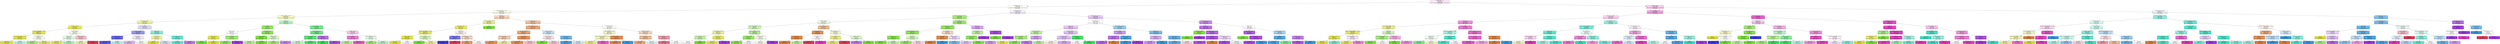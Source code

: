 digraph Tree {
node [shape=box, style="filled, rounded", color="black", fontname=helvetica] ;
edge [fontname=helvetica] ;
0 [label="PURCHASES_TRX <= 7.5\ngini = 0.863\nsamples = 7084\nvalue = [723, 943, 663, 306, 1027, 766, 145, 685, 1665, 161]\nclass = Klasa_9", fillcolor="#fceaf8"] ;
1 [label="CASH_ADVANCE_TRX <= 2.5\ngini = 0.856\nsamples = 3639\nvalue = [645, 753, 585, 231, 142, 356, 130, 584, 100, 113]\nclass = Klasa_2", fillcolor="#fefef8"] ;
0 -> 1 [labeldistance=2.5, labelangle=45, headlabel="True"] ;
2 [label="BALANCE_FREQUENCY <= 0.955\ngini = 0.795\nsamples = 2120\nvalue = [557, 709, 154, 186, 140, 44, 121, 53, 77, 79]\nclass = Klasa_2", fillcolor="#fcfcec"] ;
1 -> 2 ;
3 [label="PRC_FULL_PAYMENT <= 0.236\ngini = 0.768\nsamples = 1073\nvalue = [25, 436, 114, 185, 115, 3, 117, 39, 20, 19]\nclass = Klasa_2", fillcolor="#f7f8c7"] ;
2 -> 3 ;
4 [label="CREDIT_LIMIT <= 3625.0\ngini = 0.651\nsamples = 771\nvalue = [22, 425, 32, 23, 106, 3, 114, 21, 7, 18]\nclass = Klasa_2", fillcolor="#f1f3a1"] ;
3 -> 4 ;
5 [label="PAYMENTS <= 2287.048\ngini = 0.374\nsamples = 511\nvalue = [5, 401, 32, 14, 32, 0, 13, 0, 7, 7]\nclass = Klasa_2", fillcolor="#e9eb66"] ;
4 -> 5 ;
6 [label="CASH_ADVANCE_FREQUENCY <= 0.155\ngini = 0.313\nsamples = 471\nvalue = [4, 388, 29, 3, 27, 0, 13, 0, 7, 0]\nclass = Klasa_2", fillcolor="#e7ea5e"] ;
5 -> 6 ;
7 [label="INSTALLMENTS_PURCHASES <= 347.02\ngini = 0.264\nsamples = 434\nvalue = [4, 371, 13, 3, 27, 0, 10, 0, 6, 0]\nclass = Klasa_2", fillcolor="#e6e958"] ;
6 -> 7 ;
8 [label="gini = 0.225\nsamples = 412\nvalue = [4, 362, 13, 3, 14, 0, 10, 0, 6, 0]\nclass = Klasa_2", fillcolor="#e6e852"] ;
7 -> 8 ;
9 [label="gini = 0.483\nsamples = 22\nvalue = [0, 9, 0, 0, 13, 0, 0, 0, 0, 0]\nclass = Klasa_5", fillcolor="#c2f7ed"] ;
7 -> 9 ;
10 [label="CASH_ADVANCE <= 939.38\ngini = 0.595\nsamples = 37\nvalue = [0, 17, 16, 0, 0, 0, 3, 0, 1, 0]\nclass = Klasa_2", fillcolor="#fefef6"] ;
6 -> 10 ;
11 [label="gini = 0.512\nsamples = 18\nvalue = [0, 2, 12, 0, 0, 0, 3, 0, 1, 0]\nclass = Klasa_3", fillcolor="#b0ef88"] ;
10 -> 11 ;
12 [label="gini = 0.332\nsamples = 19\nvalue = [0, 15, 4, 0, 0, 0, 0, 0, 0, 0]\nclass = Klasa_2", fillcolor="#eaec6e"] ;
10 -> 12 ;
13 [label="BALANCE <= 980.609\ngini = 0.766\nsamples = 40\nvalue = [1, 13, 3, 11, 5, 0, 0, 0, 0, 7]\nclass = Klasa_2", fillcolor="#fdfdf1"] ;
5 -> 13 ;
14 [label="TENURE <= 11.0\ngini = 0.719\nsamples = 28\nvalue = [1, 8, 3, 11, 5, 0, 0, 0, 0, 0]\nclass = Klasa_4", fillcolor="#e1fbe7"] ;
13 -> 14 ;
15 [label="gini = 0.278\nsamples = 6\nvalue = [0, 5, 1, 0, 0, 0, 0, 0, 0, 0]\nclass = Klasa_2", fillcolor="#e8ea61"] ;
14 -> 15 ;
16 [label="gini = 0.669\nsamples = 22\nvalue = [1, 3, 2, 11, 5, 0, 0, 0, 0, 0]\nclass = Klasa_4", fillcolor="#b9f6c6"] ;
14 -> 16 ;
17 [label="PAYMENTS <= 3705.374\ngini = 0.486\nsamples = 12\nvalue = [0, 5, 0, 0, 0, 0, 0, 0, 0, 7]\nclass = Klasa_10", fillcolor="#f8c6cf"] ;
13 -> 17 ;
18 [label="gini = 0.469\nsamples = 8\nvalue = [0, 5, 0, 0, 0, 0, 0, 0, 0, 3]\nclass = Klasa_2", fillcolor="#f3f5b0"] ;
17 -> 18 ;
19 [label="gini = 0.0\nsamples = 4\nvalue = [0, 0, 0, 0, 0, 0, 0, 0, 0, 4]\nclass = Klasa_10", fillcolor="#e53958"] ;
17 -> 19 ;
20 [label="PURCHASES_FREQUENCY <= 0.225\ngini = 0.746\nsamples = 260\nvalue = [17, 24, 0, 9, 74, 3, 101, 21, 0, 11]\nclass = Klasa_7", fillcolor="#e3e2fb"] ;
4 -> 20 ;
21 [label="BALANCE <= 114.585\ngini = 0.666\nsamples = 166\nvalue = [15, 12, 0, 8, 13, 3, 91, 15, 0, 9]\nclass = Klasa_7", fillcolor="#9d9bf2"] ;
20 -> 21 ;
22 [label="PAYMENTS <= 2317.367\ngini = 0.367\nsamples = 109\nvalue = [6, 7, 0, 3, 5, 0, 86, 2, 0, 0]\nclass = Klasa_7", fillcolor="#6866eb"] ;
21 -> 22 ;
23 [label="gini = 0.268\nsamples = 101\nvalue = [6, 6, 0, 1, 1, 0, 86, 1, 0, 0]\nclass = Klasa_7", fillcolor="#5b58e9"] ;
22 -> 23 ;
24 [label="gini = 0.656\nsamples = 8\nvalue = [0, 1, 0, 2, 4, 0, 0, 1, 0, 0]\nclass = Klasa_5", fillcolor="#bdf6ec"] ;
22 -> 24 ;
25 [label="PURCHASES_TRX <= 0.5\ngini = 0.853\nsamples = 57\nvalue = [9, 5, 0, 5, 8, 3, 5, 13, 0, 9]\nclass = Klasa_8", fillcolor="#f7eefd"] ;
21 -> 25 ;
26 [label="gini = 0.7\nsamples = 27\nvalue = [1, 5, 0, 4, 0, 2, 0, 13, 0, 2]\nclass = Klasa_8", fillcolor="#deb7f6"] ;
25 -> 26 ;
27 [label="gini = 0.773\nsamples = 30\nvalue = [8, 0, 0, 1, 8, 1, 5, 0, 0, 7]\nclass = Klasa_1", fillcolor="#ffffff"] ;
25 -> 27 ;
28 [label="TENURE <= 11.5\ngini = 0.546\nsamples = 94\nvalue = [2, 12, 0, 1, 61, 0, 10, 6, 0, 2]\nclass = Klasa_5", fillcolor="#89efdc"] ;
20 -> 28 ;
29 [label="CREDIT_LIMIT <= 7500.0\ngini = 0.649\nsamples = 15\nvalue = [0, 8, 0, 0, 1, 0, 3, 2, 0, 1]\nclass = Klasa_2", fillcolor="#f3f4ac"] ;
28 -> 29 ;
30 [label="gini = 0.0\nsamples = 7\nvalue = [0, 7, 0, 0, 0, 0, 0, 0, 0, 0]\nclass = Klasa_2", fillcolor="#e2e539"] ;
29 -> 30 ;
31 [label="gini = 0.75\nsamples = 8\nvalue = [0, 1, 0, 0, 1, 0, 3, 2, 0, 1]\nclass = Klasa_7", fillcolor="#dedefb"] ;
29 -> 31 ;
32 [label="CASH_ADVANCE <= 1410.754\ngini = 0.409\nsamples = 79\nvalue = [2, 4, 0, 1, 60, 0, 7, 4, 0, 1]\nclass = Klasa_5", fillcolor="#6decd4"] ;
28 -> 32 ;
33 [label="gini = 0.347\nsamples = 75\nvalue = [2, 4, 0, 0, 60, 0, 7, 1, 0, 1]\nclass = Klasa_5", fillcolor="#65ebd2"] ;
32 -> 33 ;
34 [label="gini = 0.375\nsamples = 4\nvalue = [0, 0, 0, 1, 0, 0, 0, 3, 0, 0]\nclass = Klasa_8", fillcolor="#c27bee"] ;
32 -> 34 ;
35 [label="TENURE <= 11.5\ngini = 0.631\nsamples = 302\nvalue = [3, 11, 82, 162, 9, 0, 3, 18, 13, 1]\nclass = Klasa_4", fillcolor="#b7f6c4"] ;
3 -> 35 ;
36 [label="PRC_FULL_PAYMENT <= 0.45\ngini = 0.392\nsamples = 74\nvalue = [1, 7, 57, 2, 0, 0, 1, 5, 0, 1]\nclass = Klasa_3", fillcolor="#9cec6b"] ;
35 -> 36 ;
37 [label="BALANCE <= 37.101\ngini = 0.622\nsamples = 14\nvalue = [1, 6, 6, 0, 0, 0, 0, 1, 0, 0]\nclass = Klasa_2", fillcolor="#ffffff"] ;
36 -> 37 ;
38 [label="PURCHASES <= 35.405\ngini = 0.245\nsamples = 7\nvalue = [0, 6, 1, 0, 0, 0, 0, 0, 0, 0]\nclass = Klasa_2", fillcolor="#e7e95a"] ;
37 -> 38 ;
39 [label="gini = 0.0\nsamples = 1\nvalue = [0, 0, 1, 0, 0, 0, 0, 0, 0, 0]\nclass = Klasa_3", fillcolor="#7be539"] ;
38 -> 39 ;
40 [label="gini = 0.0\nsamples = 6\nvalue = [0, 6, 0, 0, 0, 0, 0, 0, 0, 0]\nclass = Klasa_2", fillcolor="#e2e539"] ;
38 -> 40 ;
41 [label="CASH_ADVANCE_FREQUENCY <= 0.183\ngini = 0.449\nsamples = 7\nvalue = [1, 0, 5, 0, 0, 0, 0, 1, 0, 0]\nclass = Klasa_3", fillcolor="#a7ee7b"] ;
37 -> 41 ;
42 [label="gini = 0.278\nsamples = 6\nvalue = [1, 0, 5, 0, 0, 0, 0, 0, 0, 0]\nclass = Klasa_3", fillcolor="#95ea61"] ;
41 -> 42 ;
43 [label="gini = 0.0\nsamples = 1\nvalue = [0, 0, 0, 0, 0, 0, 0, 1, 0, 0]\nclass = Klasa_8", fillcolor="#a339e5"] ;
41 -> 43 ;
44 [label="CREDIT_LIMIT <= 6250.0\ngini = 0.271\nsamples = 60\nvalue = [0, 1, 51, 2, 0, 0, 1, 4, 0, 1]\nclass = Klasa_3", fillcolor="#90e959"] ;
36 -> 44 ;
45 [label="PAYMENTS <= 87.098\ngini = 0.082\nsamples = 47\nvalue = [0, 1, 45, 1, 0, 0, 0, 0, 0, 0]\nclass = Klasa_3", fillcolor="#81e642"] ;
44 -> 45 ;
46 [label="gini = 0.444\nsamples = 3\nvalue = [0, 1, 2, 0, 0, 0, 0, 0, 0, 0]\nclass = Klasa_3", fillcolor="#bdf29c"] ;
45 -> 46 ;
47 [label="gini = 0.044\nsamples = 44\nvalue = [0, 0, 43, 1, 0, 0, 0, 0, 0, 0]\nclass = Klasa_3", fillcolor="#7ee63e"] ;
45 -> 47 ;
48 [label="BALANCE <= 31.336\ngini = 0.675\nsamples = 13\nvalue = [0, 0, 6, 1, 0, 0, 1, 4, 0, 1]\nclass = Klasa_3", fillcolor="#e2f9d3"] ;
44 -> 48 ;
49 [label="gini = 0.449\nsamples = 7\nvalue = [0, 0, 5, 1, 0, 0, 1, 0, 0, 0]\nclass = Klasa_3", fillcolor="#a7ee7b"] ;
48 -> 49 ;
50 [label="gini = 0.5\nsamples = 6\nvalue = [0, 0, 1, 0, 0, 0, 0, 4, 0, 1]\nclass = Klasa_8", fillcolor="#c888ef"] ;
48 -> 50 ;
51 [label="BALANCE_FREQUENCY <= 0.682\ngini = 0.487\nsamples = 228\nvalue = [2, 4, 25, 160, 9, 0, 2, 13, 13, 0]\nclass = Klasa_4", fillcolor="#7bee94"] ;
35 -> 51 ;
52 [label="CREDIT_LIMIT <= 11750.0\ngini = 0.385\nsamples = 200\nvalue = [0, 3, 20, 155, 7, 0, 2, 11, 2, 0]\nclass = Klasa_4", fillcolor="#6aec86"] ;
51 -> 52 ;
53 [label="INSTALLMENTS_PURCHASES <= 4.935\ngini = 0.324\nsamples = 188\nvalue = [0, 3, 20, 153, 7, 0, 1, 2, 2, 0]\nclass = Klasa_4", fillcolor="#62ea80"] ;
52 -> 53 ;
54 [label="gini = 0.526\nsamples = 48\nvalue = [0, 0, 19, 27, 1, 0, 0, 1, 0, 0]\nclass = Klasa_4", fillcolor="#c8f8d3"] ;
53 -> 54 ;
55 [label="gini = 0.187\nsamples = 140\nvalue = [0, 3, 1, 126, 6, 0, 1, 1, 2, 0]\nclass = Klasa_4", fillcolor="#4ee86f"] ;
53 -> 55 ;
56 [label="BALANCE_FREQUENCY <= 0.318\ngini = 0.403\nsamples = 12\nvalue = [0, 0, 0, 2, 0, 0, 1, 9, 0, 0]\nclass = Klasa_8", fillcolor="#bf74ed"] ;
52 -> 56 ;
57 [label="gini = 0.0\nsamples = 2\nvalue = [0, 0, 0, 2, 0, 0, 0, 0, 0, 0]\nclass = Klasa_4", fillcolor="#39e55e"] ;
56 -> 57 ;
58 [label="gini = 0.18\nsamples = 10\nvalue = [0, 0, 0, 0, 0, 0, 1, 9, 0, 0]\nclass = Klasa_8", fillcolor="#ad4fe8"] ;
56 -> 58 ;
59 [label="PAYMENTS <= 613.39\ngini = 0.765\nsamples = 28\nvalue = [2, 1, 5, 5, 2, 0, 0, 2, 11, 0]\nclass = Klasa_9", fillcolor="#f8cbef"] ;
51 -> 59 ;
60 [label="PURCHASES_FREQUENCY <= 0.292\ngini = 0.5\nsamples = 16\nvalue = [1, 1, 2, 1, 0, 0, 0, 0, 11, 0]\nclass = Klasa_9", fillcolor="#ee80d6"] ;
59 -> 60 ;
61 [label="gini = 0.444\nsamples = 3\nvalue = [0, 1, 2, 0, 0, 0, 0, 0, 0, 0]\nclass = Klasa_3", fillcolor="#bdf29c"] ;
60 -> 61 ;
62 [label="gini = 0.272\nsamples = 13\nvalue = [1, 0, 0, 1, 0, 0, 0, 0, 11, 0]\nclass = Klasa_9", fillcolor="#e95acb"] ;
60 -> 62 ;
63 [label="MINIMUM_PAYMENTS <= 126.91\ngini = 0.764\nsamples = 12\nvalue = [1, 0, 3, 4, 2, 0, 0, 2, 0, 0]\nclass = Klasa_4", fillcolor="#e9fced"] ;
59 -> 63 ;
64 [label="gini = 0.375\nsamples = 4\nvalue = [0, 0, 3, 0, 0, 0, 0, 1, 0, 0]\nclass = Klasa_3", fillcolor="#a7ee7b"] ;
63 -> 64 ;
65 [label="gini = 0.656\nsamples = 8\nvalue = [1, 0, 0, 4, 2, 0, 0, 1, 0, 0]\nclass = Klasa_4", fillcolor="#bdf6c9"] ;
63 -> 65 ;
66 [label="TENURE <= 11.5\ngini = 0.664\nsamples = 1047\nvalue = [532, 273, 40, 1, 25, 41, 4, 14, 57, 60]\nclass = Klasa_1", fillcolor="#f6d5bd"] ;
2 -> 66 ;
67 [label="PRC_FULL_PAYMENT <= 0.55\ngini = 0.547\nsamples = 132\nvalue = [7, 84, 27, 0, 1, 1, 3, 2, 1, 6]\nclass = Klasa_2", fillcolor="#eff194"] ;
66 -> 67 ;
68 [label="CREDIT_LIMIT <= 6100.0\ngini = 0.451\nsamples = 115\nvalue = [7, 84, 10, 0, 1, 1, 3, 2, 1, 6]\nclass = Klasa_2", fillcolor="#ebed73"] ;
67 -> 68 ;
69 [label="CASH_ADVANCE_FREQUENCY <= 0.155\ngini = 0.31\nsamples = 102\nvalue = [3, 84, 10, 0, 0, 1, 0, 0, 1, 3]\nclass = Klasa_2", fillcolor="#e8ea60"] ;
68 -> 69 ;
70 [label="PAYMENTS <= 1809.079\ngini = 0.154\nsamples = 86\nvalue = [3, 79, 2, 0, 0, 0, 0, 0, 1, 1]\nclass = Klasa_2", fillcolor="#e4e74a"] ;
69 -> 70 ;
71 [label="gini = 0.115\nsamples = 84\nvalue = [2, 79, 1, 0, 0, 0, 0, 0, 1, 1]\nclass = Klasa_2", fillcolor="#e4e745"] ;
70 -> 71 ;
72 [label="gini = 0.5\nsamples = 2\nvalue = [1, 0, 1, 0, 0, 0, 0, 0, 0, 0]\nclass = Klasa_1", fillcolor="#ffffff"] ;
70 -> 72 ;
73 [label="MINIMUM_PAYMENTS <= 233.046\ngini = 0.633\nsamples = 16\nvalue = [0, 5, 8, 0, 0, 1, 0, 0, 0, 2]\nclass = Klasa_3", fillcolor="#dbf8c9"] ;
69 -> 73 ;
74 [label="gini = 0.0\nsamples = 7\nvalue = [0, 0, 7, 0, 0, 0, 0, 0, 0, 0]\nclass = Klasa_3", fillcolor="#7be539"] ;
73 -> 74 ;
75 [label="gini = 0.617\nsamples = 9\nvalue = [0, 5, 1, 0, 0, 1, 0, 0, 0, 2]\nclass = Klasa_2", fillcolor="#f3f4aa"] ;
73 -> 75 ;
76 [label="TENURE <= 10.5\ngini = 0.769\nsamples = 13\nvalue = [4, 0, 0, 0, 1, 0, 3, 2, 0, 3]\nclass = Klasa_1", fillcolor="#fcf2eb"] ;
68 -> 76 ;
77 [label="PURCHASES <= 962.09\ngini = 0.375\nsamples = 4\nvalue = [0, 0, 0, 0, 0, 0, 3, 0, 0, 1]\nclass = Klasa_7", fillcolor="#7d7bee"] ;
76 -> 77 ;
78 [label="gini = 0.0\nsamples = 3\nvalue = [0, 0, 0, 0, 0, 0, 3, 0, 0, 0]\nclass = Klasa_7", fillcolor="#3c39e5"] ;
77 -> 78 ;
79 [label="gini = 0.0\nsamples = 1\nvalue = [0, 0, 0, 0, 0, 0, 0, 0, 0, 1]\nclass = Klasa_10", fillcolor="#e53958"] ;
77 -> 79 ;
80 [label="MINIMUM_PAYMENTS <= 540.921\ngini = 0.691\nsamples = 9\nvalue = [4, 0, 0, 0, 1, 0, 0, 2, 0, 2]\nclass = Klasa_1", fillcolor="#f8dbc6"] ;
76 -> 80 ;
81 [label="gini = 0.32\nsamples = 5\nvalue = [4, 0, 0, 0, 1, 0, 0, 0, 0, 0]\nclass = Klasa_1", fillcolor="#eca06a"] ;
80 -> 81 ;
82 [label="gini = 0.5\nsamples = 4\nvalue = [0, 0, 0, 0, 0, 0, 0, 2, 0, 2]\nclass = Klasa_8", fillcolor="#ffffff"] ;
80 -> 82 ;
83 [label="gini = 0.0\nsamples = 17\nvalue = [0, 0, 17, 0, 0, 0, 0, 0, 0, 0]\nclass = Klasa_3", fillcolor="#7be539"] ;
67 -> 83 ;
84 [label="PURCHASES_TRX <= 3.5\ngini = 0.618\nsamples = 915\nvalue = [525, 189, 13, 1, 24, 40, 1, 12, 56, 54]\nclass = Klasa_1", fillcolor="#f3c5a3"] ;
66 -> 84 ;
85 [label="CASH_ADVANCE <= 1851.104\ngini = 0.483\nsamples = 647\nvalue = [450, 111, 13, 0, 1, 25, 0, 12, 8, 27]\nclass = Klasa_1", fillcolor="#efaf82"] ;
84 -> 85 ;
86 [label="CREDIT_LIMIT <= 1650.0\ngini = 0.424\nsamples = 607\nvalue = [447, 108, 9, 0, 1, 7, 0, 9, 8, 18]\nclass = Klasa_1", fillcolor="#eda978"] ;
85 -> 86 ;
87 [label="PURCHASES_FREQUENCY <= 0.042\ngini = 0.535\nsamples = 233\nvalue = [135, 83, 8, 0, 0, 0, 0, 0, 7, 0]\nclass = Klasa_1", fillcolor="#f6d3ba"] ;
86 -> 87 ;
88 [label="gini = 0.279\nsamples = 123\nvalue = [103, 17, 3, 0, 0, 0, 0, 0, 0, 0]\nclass = Klasa_1", fillcolor="#ea995e"] ;
87 -> 88 ;
89 [label="gini = 0.549\nsamples = 110\nvalue = [32, 66, 5, 0, 0, 0, 0, 0, 7, 0]\nclass = Klasa_2", fillcolor="#f2f4a9"] ;
87 -> 89 ;
90 [label="PAYMENTS <= 2270.104\ngini = 0.296\nsamples = 374\nvalue = [312, 25, 1, 0, 1, 7, 0, 9, 1, 18]\nclass = Klasa_1", fillcolor="#ea975c"] ;
86 -> 90 ;
91 [label="gini = 0.247\nsamples = 353\nvalue = [305, 25, 1, 0, 0, 5, 0, 9, 1, 7]\nclass = Klasa_1", fillcolor="#e99356"] ;
90 -> 91 ;
92 [label="gini = 0.603\nsamples = 21\nvalue = [7, 0, 0, 0, 1, 2, 0, 0, 0, 11]\nclass = Klasa_10", fillcolor="#f8c6cf"] ;
90 -> 92 ;
93 [label="BALANCE <= 3027.016\ngini = 0.72\nsamples = 40\nvalue = [3, 3, 4, 0, 0, 18, 0, 3, 0, 9]\nclass = Klasa_6", fillcolor="#c6e3f7"] ;
85 -> 93 ;
94 [label="CREDIT_LIMIT <= 2050.0\ngini = 0.798\nsamples = 19\nvalue = [2, 3, 4, 0, 0, 2, 0, 2, 0, 6]\nclass = Klasa_10", fillcolor="#fce5e9"] ;
93 -> 94 ;
95 [label="gini = 0.0\nsamples = 4\nvalue = [0, 0, 4, 0, 0, 0, 0, 0, 0, 0]\nclass = Klasa_3", fillcolor="#7be539"] ;
94 -> 95 ;
96 [label="gini = 0.747\nsamples = 15\nvalue = [2, 3, 0, 0, 0, 2, 0, 2, 0, 6]\nclass = Klasa_10", fillcolor="#f8ced5"] ;
94 -> 96 ;
97 [label="PAYMENTS <= 2278.036\ngini = 0.395\nsamples = 21\nvalue = [1, 0, 0, 0, 0, 16, 0, 1, 0, 3]\nclass = Klasa_6", fillcolor="#70b8ec"] ;
93 -> 97 ;
98 [label="gini = 0.142\nsamples = 13\nvalue = [1, 0, 0, 0, 0, 12, 0, 0, 0, 0]\nclass = Klasa_6", fillcolor="#49a5e7"] ;
97 -> 98 ;
99 [label="gini = 0.594\nsamples = 8\nvalue = [0, 0, 0, 0, 0, 4, 0, 1, 0, 3]\nclass = Klasa_6", fillcolor="#d7ebfa"] ;
97 -> 99 ;
100 [label="CREDIT_LIMIT <= 2650.0\ngini = 0.784\nsamples = 268\nvalue = [75, 78, 0, 1, 23, 15, 1, 0, 48, 27]\nclass = Klasa_2", fillcolor="#fffffc"] ;
84 -> 100 ;
101 [label="MINIMUM_PAYMENTS <= 1660.396\ngini = 0.634\nsamples = 136\nvalue = [16, 68, 0, 0, 6, 2, 0, 0, 43, 1]\nclass = Klasa_2", fillcolor="#f7f8ca"] ;
100 -> 101 ;
102 [label="ONEOFF_PURCHASES_FREQUENCY <= 0.292\ngini = 0.557\nsamples = 120\nvalue = [2, 67, 0, 0, 6, 1, 0, 0, 43, 1]\nclass = Klasa_2", fillcolor="#f6f7c1"] ;
101 -> 102 ;
103 [label="gini = 0.488\nsamples = 95\nvalue = [2, 64, 0, 0, 6, 1, 0, 0, 22, 0]\nclass = Klasa_2", fillcolor="#eef08d"] ;
102 -> 103 ;
104 [label="gini = 0.278\nsamples = 25\nvalue = [0, 3, 0, 0, 0, 0, 0, 0, 21, 1]\nclass = Klasa_9", fillcolor="#ea5dcb"] ;
102 -> 104 ;
105 [label="CASH_ADVANCE_FREQUENCY <= 0.125\ngini = 0.227\nsamples = 16\nvalue = [14, 1, 0, 0, 0, 1, 0, 0, 0, 0]\nclass = Klasa_1", fillcolor="#e89253"] ;
101 -> 105 ;
106 [label="gini = 0.124\nsamples = 15\nvalue = [14, 1, 0, 0, 0, 0, 0, 0, 0, 0]\nclass = Klasa_1", fillcolor="#e78a47"] ;
105 -> 106 ;
107 [label="gini = 0.0\nsamples = 1\nvalue = [0, 0, 0, 0, 0, 1, 0, 0, 0, 0]\nclass = Klasa_6", fillcolor="#399de5"] ;
105 -> 107 ;
108 [label="PAYMENTS <= 1476.962\ngini = 0.728\nsamples = 132\nvalue = [59, 10, 0, 1, 17, 13, 1, 0, 5, 26]\nclass = Klasa_1", fillcolor="#f7d8c1"] ;
100 -> 108 ;
109 [label="PURCHASES_FREQUENCY <= 0.458\ngini = 0.646\nsamples = 95\nvalue = [53, 10, 0, 0, 13, 8, 1, 0, 5, 5]\nclass = Klasa_1", fillcolor="#f2c29e"] ;
108 -> 109 ;
110 [label="gini = 0.496\nsamples = 72\nvalue = [50, 5, 0, 0, 5, 6, 1, 0, 0, 5]\nclass = Klasa_1", fillcolor="#eeab7b"] ;
109 -> 110 ;
111 [label="gini = 0.76\nsamples = 23\nvalue = [3, 5, 0, 0, 8, 2, 0, 0, 5, 0]\nclass = Klasa_5", fillcolor="#defbf5"] ;
109 -> 111 ;
112 [label="MINIMUM_PAYMENTS <= 1873.876\ngini = 0.621\nsamples = 37\nvalue = [6, 0, 0, 1, 4, 5, 0, 0, 0, 21]\nclass = Klasa_10", fillcolor="#f29fae"] ;
108 -> 112 ;
113 [label="gini = 0.449\nsamples = 29\nvalue = [3, 0, 0, 0, 3, 2, 0, 0, 0, 21]\nclass = Klasa_10", fillcolor="#ed768b"] ;
112 -> 113 ;
114 [label="gini = 0.688\nsamples = 8\nvalue = [3, 0, 0, 1, 1, 3, 0, 0, 0, 0]\nclass = Klasa_1", fillcolor="#ffffff"] ;
112 -> 114 ;
115 [label="CREDIT_LIMIT <= 2550.0\ngini = 0.749\nsamples = 1519\nvalue = [88, 44, 431, 45, 2, 312, 9, 531, 23, 34]\nclass = Klasa_8", fillcolor="#f7edfd"] ;
1 -> 115 ;
116 [label="CASH_ADVANCE_FREQUENCY <= 0.174\ngini = 0.548\nsamples = 560\nvalue = [45, 28, 366, 12, 0, 22, 3, 64, 15, 5]\nclass = Klasa_3", fillcolor="#afef86"] ;
115 -> 116 ;
117 [label="BALANCE <= 1030.571\ngini = 0.764\nsamples = 125\nvalue = [33, 25, 43, 4, 0, 1, 3, 9, 3, 4]\nclass = Klasa_3", fillcolor="#f1fce9"] ;
116 -> 117 ;
118 [label="CASH_ADVANCE_FREQUENCY <= 0.087\ngini = 0.697\nsamples = 77\nvalue = [6, 18, 37, 4, 0, 0, 3, 6, 2, 1]\nclass = Klasa_3", fillcolor="#d4f7bf"] ;
117 -> 118 ;
119 [label="CASH_ADVANCE <= 676.864\ngini = 0.62\nsamples = 19\nvalue = [2, 11, 3, 1, 0, 0, 0, 1, 0, 1]\nclass = Klasa_2", fillcolor="#f0f29c"] ;
118 -> 119 ;
120 [label="PRC_FULL_PAYMENT <= 0.042\ngini = 0.667\nsamples = 6\nvalue = [1, 1, 3, 0, 0, 0, 0, 0, 0, 1]\nclass = Klasa_3", fillcolor="#caf5b0"] ;
119 -> 120 ;
121 [label="gini = 0.667\nsamples = 3\nvalue = [1, 1, 0, 0, 0, 0, 0, 0, 0, 1]\nclass = Klasa_1", fillcolor="#ffffff"] ;
120 -> 121 ;
122 [label="gini = 0.0\nsamples = 3\nvalue = [0, 0, 3, 0, 0, 0, 0, 0, 0, 0]\nclass = Klasa_3", fillcolor="#7be539"] ;
120 -> 122 ;
123 [label="CREDIT_LIMIT <= 2250.0\ngini = 0.391\nsamples = 13\nvalue = [1, 10, 0, 1, 0, 0, 0, 1, 0, 0]\nclass = Klasa_2", fillcolor="#e9ec6b"] ;
119 -> 123 ;
124 [label="gini = 0.292\nsamples = 12\nvalue = [1, 10, 0, 1, 0, 0, 0, 0, 0, 0]\nclass = Klasa_2", fillcolor="#e7ea5d"] ;
123 -> 124 ;
125 [label="gini = 0.0\nsamples = 1\nvalue = [0, 0, 0, 0, 0, 0, 0, 1, 0, 0]\nclass = Klasa_8", fillcolor="#a339e5"] ;
123 -> 125 ;
126 [label="MINIMUM_PAYMENTS <= 300.053\ngini = 0.623\nsamples = 58\nvalue = [4, 7, 34, 3, 0, 0, 3, 5, 2, 0]\nclass = Klasa_3", fillcolor="#b9f196"] ;
118 -> 126 ;
127 [label="CREDIT_LIMIT <= 1550.0\ngini = 0.406\nsamples = 38\nvalue = [3, 1, 29, 1, 0, 0, 2, 1, 1, 0]\nclass = Klasa_3", fillcolor="#9dec6c"] ;
126 -> 127 ;
128 [label="gini = 0.187\nsamples = 30\nvalue = [1, 1, 27, 0, 0, 0, 1, 0, 0, 0]\nclass = Klasa_3", fillcolor="#89e84d"] ;
127 -> 128 ;
129 [label="gini = 0.812\nsamples = 8\nvalue = [2, 0, 2, 1, 0, 0, 1, 1, 1, 0]\nclass = Klasa_1", fillcolor="#ffffff"] ;
127 -> 129 ;
130 [label="CASH_ADVANCE_TRX <= 6.0\ngini = 0.79\nsamples = 20\nvalue = [1, 6, 5, 2, 0, 0, 1, 4, 1, 0]\nclass = Klasa_2", fillcolor="#fdfdf2"] ;
126 -> 130 ;
131 [label="gini = 0.734\nsamples = 16\nvalue = [1, 6, 5, 2, 0, 0, 1, 0, 1, 0]\nclass = Klasa_2", fillcolor="#fcfded"] ;
130 -> 131 ;
132 [label="gini = 0.0\nsamples = 4\nvalue = [0, 0, 0, 0, 0, 0, 0, 4, 0, 0]\nclass = Klasa_8", fillcolor="#a339e5"] ;
130 -> 132 ;
133 [label="CASH_ADVANCE <= 1219.432\ngini = 0.638\nsamples = 48\nvalue = [27, 7, 6, 0, 0, 1, 0, 3, 1, 3]\nclass = Klasa_1", fillcolor="#f2c29e"] ;
117 -> 133 ;
134 [label="PURCHASES_TRX <= 3.0\ngini = 0.242\nsamples = 30\nvalue = [26, 0, 2, 0, 0, 0, 0, 0, 1, 1]\nclass = Klasa_1", fillcolor="#e99355"] ;
133 -> 134 ;
135 [label="CASH_ADVANCE_TRX <= 5.5\ngini = 0.133\nsamples = 28\nvalue = [26, 0, 2, 0, 0, 0, 0, 0, 0, 0]\nclass = Klasa_1", fillcolor="#e78b48"] ;
134 -> 135 ;
136 [label="gini = 0.0\nsamples = 25\nvalue = [25, 0, 0, 0, 0, 0, 0, 0, 0, 0]\nclass = Klasa_1", fillcolor="#e58139"] ;
135 -> 136 ;
137 [label="gini = 0.444\nsamples = 3\nvalue = [1, 0, 2, 0, 0, 0, 0, 0, 0, 0]\nclass = Klasa_3", fillcolor="#bdf29c"] ;
135 -> 137 ;
138 [label="PURCHASES <= 379.345\ngini = 0.5\nsamples = 2\nvalue = [0, 0, 0, 0, 0, 0, 0, 0, 1, 1]\nclass = Klasa_9", fillcolor="#ffffff"] ;
134 -> 138 ;
139 [label="gini = 0.0\nsamples = 1\nvalue = [0, 0, 0, 0, 0, 0, 0, 0, 0, 1]\nclass = Klasa_10", fillcolor="#e53958"] ;
138 -> 139 ;
140 [label="gini = 0.0\nsamples = 1\nvalue = [0, 0, 0, 0, 0, 0, 0, 0, 1, 0]\nclass = Klasa_9", fillcolor="#e539c0"] ;
138 -> 140 ;
141 [label="CASH_ADVANCE_TRX <= 4.5\ngini = 0.753\nsamples = 18\nvalue = [1, 7, 4, 0, 0, 1, 0, 3, 0, 2]\nclass = Klasa_2", fillcolor="#f9f9d5"] ;
133 -> 141 ;
142 [label="PRC_FULL_PAYMENT <= 0.045\ngini = 0.545\nsamples = 11\nvalue = [1, 7, 0, 0, 0, 1, 0, 0, 0, 2]\nclass = Klasa_2", fillcolor="#eff191"] ;
141 -> 142 ;
143 [label="gini = 0.37\nsamples = 9\nvalue = [1, 7, 0, 0, 0, 1, 0, 0, 0, 0]\nclass = Klasa_2", fillcolor="#e9ec6a"] ;
142 -> 143 ;
144 [label="gini = 0.0\nsamples = 2\nvalue = [0, 0, 0, 0, 0, 0, 0, 0, 0, 2]\nclass = Klasa_10", fillcolor="#e53958"] ;
142 -> 144 ;
145 [label="PAYMENTS <= 754.157\ngini = 0.49\nsamples = 7\nvalue = [0, 0, 4, 0, 0, 0, 0, 3, 0, 0]\nclass = Klasa_3", fillcolor="#def8ce"] ;
141 -> 145 ;
146 [label="gini = 0.375\nsamples = 4\nvalue = [0, 0, 1, 0, 0, 0, 0, 3, 0, 0]\nclass = Klasa_8", fillcolor="#c27bee"] ;
145 -> 146 ;
147 [label="gini = 0.0\nsamples = 3\nvalue = [0, 0, 3, 0, 0, 0, 0, 0, 0, 0]\nclass = Klasa_3", fillcolor="#7be539"] ;
145 -> 147 ;
148 [label="CASH_ADVANCE_TRX <= 14.5\ngini = 0.428\nsamples = 435\nvalue = [12, 3, 323, 8, 0, 21, 0, 55, 12, 1]\nclass = Klasa_3", fillcolor="#a2ed73"] ;
116 -> 148 ;
149 [label="MINIMUM_PAYMENTS <= 1052.865\ngini = 0.378\nsamples = 394\nvalue = [12, 3, 308, 8, 0, 21, 0, 29, 12, 1]\nclass = Klasa_3", fillcolor="#9aeb68"] ;
148 -> 149 ;
150 [label="PURCHASES_FREQUENCY <= 0.236\ngini = 0.316\nsamples = 371\nvalue = [2, 3, 305, 7, 0, 17, 0, 24, 12, 1]\nclass = Klasa_3", fillcolor="#94ea5f"] ;
149 -> 150 ;
151 [label="CREDIT_LIMIT <= 2475.0\ngini = 0.222\nsamples = 321\nvalue = [2, 0, 282, 5, 0, 9, 0, 22, 0, 1]\nclass = Klasa_3", fillcolor="#8ce853"] ;
150 -> 151 ;
152 [label="gini = 0.07\nsamples = 252\nvalue = [1, 0, 243, 1, 0, 2, 0, 5, 0, 0]\nclass = Klasa_3", fillcolor="#80e640"] ;
151 -> 152 ;
153 [label="gini = 0.606\nsamples = 69\nvalue = [1, 0, 39, 4, 0, 7, 0, 17, 0, 1]\nclass = Klasa_3", fillcolor="#c7f4ab"] ;
151 -> 153 ;
154 [label="TENURE <= 11.5\ngini = 0.698\nsamples = 50\nvalue = [0, 3, 23, 2, 0, 8, 0, 2, 12, 0]\nclass = Klasa_3", fillcolor="#d9f7c6"] ;
150 -> 154 ;
155 [label="gini = 0.322\nsamples = 21\nvalue = [0, 3, 17, 0, 0, 0, 0, 1, 0, 0]\nclass = Klasa_3", fillcolor="#98eb65"] ;
154 -> 155 ;
156 [label="gini = 0.704\nsamples = 29\nvalue = [0, 0, 6, 2, 0, 8, 0, 1, 12, 0]\nclass = Klasa_9", fillcolor="#fad9f3"] ;
154 -> 156 ;
157 [label="CASH_ADVANCE_TRX <= 5.5\ngini = 0.715\nsamples = 23\nvalue = [10, 0, 3, 1, 0, 4, 0, 5, 0, 0]\nclass = Klasa_1", fillcolor="#f8dcc8"] ;
149 -> 157 ;
158 [label="PURCHASES_FREQUENCY <= 0.208\ngini = 0.198\nsamples = 9\nvalue = [8, 0, 0, 0, 0, 1, 0, 0, 0, 0]\nclass = Klasa_1", fillcolor="#e89152"] ;
157 -> 158 ;
159 [label="gini = 0.0\nsamples = 8\nvalue = [8, 0, 0, 0, 0, 0, 0, 0, 0, 0]\nclass = Klasa_1", fillcolor="#e58139"] ;
158 -> 159 ;
160 [label="gini = 0.0\nsamples = 1\nvalue = [0, 0, 0, 0, 0, 1, 0, 0, 0, 0]\nclass = Klasa_6", fillcolor="#399de5"] ;
158 -> 160 ;
161 [label="BALANCE <= 1425.075\ngini = 0.755\nsamples = 14\nvalue = [2, 0, 3, 1, 0, 3, 0, 5, 0, 0]\nclass = Klasa_8", fillcolor="#eedbfa"] ;
157 -> 161 ;
162 [label="gini = 0.375\nsamples = 4\nvalue = [0, 0, 0, 1, 0, 3, 0, 0, 0, 0]\nclass = Klasa_6", fillcolor="#7bbeee"] ;
161 -> 162 ;
163 [label="gini = 0.62\nsamples = 10\nvalue = [2, 0, 3, 0, 0, 0, 0, 5, 0, 0]\nclass = Klasa_8", fillcolor="#e5c6f8"] ;
161 -> 163 ;
164 [label="TENURE <= 11.5\ngini = 0.464\nsamples = 41\nvalue = [0, 0, 15, 0, 0, 0, 0, 26, 0, 0]\nclass = Klasa_8", fillcolor="#d8abf4"] ;
148 -> 164 ;
165 [label="CASH_ADVANCE_TRX <= 31.5\ngini = 0.455\nsamples = 20\nvalue = [0, 0, 13, 0, 0, 0, 0, 7, 0, 0]\nclass = Klasa_3", fillcolor="#c2f3a4"] ;
164 -> 165 ;
166 [label="CASH_ADVANCE <= 3597.112\ngini = 0.305\nsamples = 16\nvalue = [0, 0, 13, 0, 0, 0, 0, 3, 0, 0]\nclass = Klasa_3", fillcolor="#99eb67"] ;
165 -> 166 ;
167 [label="gini = 0.142\nsamples = 13\nvalue = [0, 0, 12, 0, 0, 0, 0, 1, 0, 0]\nclass = Klasa_3", fillcolor="#86e749"] ;
166 -> 167 ;
168 [label="gini = 0.444\nsamples = 3\nvalue = [0, 0, 1, 0, 0, 0, 0, 2, 0, 0]\nclass = Klasa_8", fillcolor="#d19cf2"] ;
166 -> 168 ;
169 [label="gini = 0.0\nsamples = 4\nvalue = [0, 0, 0, 0, 0, 0, 0, 4, 0, 0]\nclass = Klasa_8", fillcolor="#a339e5"] ;
165 -> 169 ;
170 [label="CASH_ADVANCE <= 650.985\ngini = 0.172\nsamples = 21\nvalue = [0, 0, 2, 0, 0, 0, 0, 19, 0, 0]\nclass = Klasa_8", fillcolor="#ad4ee8"] ;
164 -> 170 ;
171 [label="gini = 0.0\nsamples = 2\nvalue = [0, 0, 2, 0, 0, 0, 0, 0, 0, 0]\nclass = Klasa_3", fillcolor="#7be539"] ;
170 -> 171 ;
172 [label="gini = 0.0\nsamples = 19\nvalue = [0, 0, 0, 0, 0, 0, 0, 19, 0, 0]\nclass = Klasa_8", fillcolor="#a339e5"] ;
170 -> 172 ;
173 [label="CASH_ADVANCE_TRX <= 8.5\ngini = 0.662\nsamples = 959\nvalue = [43, 16, 65, 33, 2, 290, 6, 467, 8, 29]\nclass = Klasa_8", fillcolor="#e7cbf8"] ;
115 -> 173 ;
174 [label="BALANCE <= 3118.478\ngini = 0.738\nsamples = 545\nvalue = [40, 16, 41, 27, 2, 192, 6, 190, 7, 24]\nclass = Klasa_6", fillcolor="#fefeff"] ;
173 -> 174 ;
175 [label="TENURE <= 10.5\ngini = 0.776\nsamples = 327\nvalue = [33, 13, 39, 27, 2, 58, 6, 130, 7, 12]\nclass = Klasa_8", fillcolor="#e6caf8"] ;
174 -> 175 ;
176 [label="CREDIT_LIMIT <= 5500.0\ngini = 0.592\nsamples = 46\nvalue = [0, 9, 27, 0, 0, 0, 2, 7, 0, 1]\nclass = Klasa_3", fillcolor="#bff29f"] ;
175 -> 176 ;
177 [label="CASH_ADVANCE_FREQUENCY <= 0.155\ngini = 0.423\nsamples = 35\nvalue = [0, 9, 25, 0, 0, 0, 0, 1, 0, 0]\nclass = Klasa_3", fillcolor="#aeef85"] ;
176 -> 177 ;
178 [label="gini = 0.245\nsamples = 7\nvalue = [0, 6, 1, 0, 0, 0, 0, 0, 0, 0]\nclass = Klasa_2", fillcolor="#e7e95a"] ;
177 -> 178 ;
179 [label="gini = 0.253\nsamples = 28\nvalue = [0, 3, 24, 0, 0, 0, 0, 1, 0, 0]\nclass = Klasa_3", fillcolor="#90e959"] ;
177 -> 179 ;
180 [label="PAYMENTS <= 866.423\ngini = 0.628\nsamples = 11\nvalue = [0, 0, 2, 0, 0, 0, 2, 6, 0, 1]\nclass = Klasa_8", fillcolor="#d6a7f3"] ;
176 -> 180 ;
181 [label="gini = 0.375\nsamples = 8\nvalue = [0, 0, 0, 0, 0, 0, 2, 6, 0, 0]\nclass = Klasa_8", fillcolor="#c27bee"] ;
180 -> 181 ;
182 [label="gini = 0.444\nsamples = 3\nvalue = [0, 0, 2, 0, 0, 0, 0, 0, 0, 1]\nclass = Klasa_3", fillcolor="#bdf29c"] ;
180 -> 182 ;
183 [label="PAYMENTS <= 6647.403\ngini = 0.738\nsamples = 281\nvalue = [33, 4, 12, 27, 2, 58, 4, 123, 7, 11]\nclass = Klasa_8", fillcolor="#e4c5f7"] ;
175 -> 183 ;
184 [label="CASH_ADVANCE_TRX <= 3.5\ngini = 0.716\nsamples = 266\nvalue = [33, 4, 12, 13, 2, 58, 4, 123, 7, 10]\nclass = Klasa_8", fillcolor="#e2c1f7"] ;
183 -> 184 ;
185 [label="gini = 0.834\nsamples = 69\nvalue = [20, 3, 2, 6, 2, 9, 3, 14, 4, 6]\nclass = Klasa_1", fillcolor="#fcf1e9"] ;
184 -> 185 ;
186 [label="gini = 0.623\nsamples = 197\nvalue = [13, 1, 10, 7, 0, 49, 1, 109, 3, 4]\nclass = Klasa_8", fillcolor="#daaff4"] ;
184 -> 186 ;
187 [label="PRC_FULL_PAYMENT <= 0.062\ngini = 0.124\nsamples = 15\nvalue = [0, 0, 0, 14, 0, 0, 0, 0, 0, 1]\nclass = Klasa_4", fillcolor="#47e76a"] ;
183 -> 187 ;
188 [label="gini = 0.5\nsamples = 2\nvalue = [0, 0, 0, 1, 0, 0, 0, 0, 0, 1]\nclass = Klasa_4", fillcolor="#ffffff"] ;
187 -> 188 ;
189 [label="gini = 0.0\nsamples = 13\nvalue = [0, 0, 0, 13, 0, 0, 0, 0, 0, 0]\nclass = Klasa_4", fillcolor="#39e55e"] ;
187 -> 189 ;
190 [label="CASH_ADVANCE <= 1181.029\ngini = 0.542\nsamples = 218\nvalue = [7, 3, 2, 0, 0, 134, 0, 60, 0, 12]\nclass = Klasa_6", fillcolor="#a2d1f3"] ;
174 -> 190 ;
191 [label="PURCHASES_FREQUENCY <= 0.167\ngini = 0.547\nsamples = 49\nvalue = [4, 0, 1, 0, 0, 13, 0, 30, 0, 1]\nclass = Klasa_8", fillcolor="#d4a1f3"] ;
190 -> 191 ;
192 [label="MINIMUM_PAYMENTS <= 7974.871\ngini = 0.448\nsamples = 40\nvalue = [4, 0, 1, 0, 0, 5, 0, 29, 0, 1]\nclass = Klasa_8", fillcolor="#c077ed"] ;
191 -> 192 ;
193 [label="gini = 0.33\nsamples = 36\nvalue = [0, 0, 1, 0, 0, 5, 0, 29, 0, 1]\nclass = Klasa_8", fillcolor="#b866eb"] ;
192 -> 193 ;
194 [label="gini = 0.0\nsamples = 4\nvalue = [4, 0, 0, 0, 0, 0, 0, 0, 0, 0]\nclass = Klasa_1", fillcolor="#e58139"] ;
192 -> 194 ;
195 [label="CREDIT_LIMIT <= 10250.0\ngini = 0.198\nsamples = 9\nvalue = [0, 0, 0, 0, 0, 8, 0, 1, 0, 0]\nclass = Klasa_6", fillcolor="#52a9e8"] ;
191 -> 195 ;
196 [label="gini = 0.0\nsamples = 8\nvalue = [0, 0, 0, 0, 0, 8, 0, 0, 0, 0]\nclass = Klasa_6", fillcolor="#399de5"] ;
195 -> 196 ;
197 [label="gini = 0.0\nsamples = 1\nvalue = [0, 0, 0, 0, 0, 0, 0, 1, 0, 0]\nclass = Klasa_8", fillcolor="#a339e5"] ;
195 -> 197 ;
198 [label="TENURE <= 11.5\ngini = 0.451\nsamples = 169\nvalue = [3, 3, 1, 0, 0, 121, 0, 30, 0, 11]\nclass = Klasa_6", fillcolor="#7dbfee"] ;
190 -> 198 ;
199 [label="CASH_ADVANCE <= 8135.441\ngini = 0.678\nsamples = 22\nvalue = [0, 3, 1, 0, 0, 4, 0, 11, 0, 3]\nclass = Klasa_8", fillcolor="#dbb2f5"] ;
198 -> 199 ;
200 [label="gini = 0.568\nsamples = 18\nvalue = [0, 3, 1, 0, 0, 0, 0, 11, 0, 3]\nclass = Klasa_8", fillcolor="#ce95f1"] ;
199 -> 200 ;
201 [label="gini = 0.0\nsamples = 4\nvalue = [0, 0, 0, 0, 0, 4, 0, 0, 0, 0]\nclass = Klasa_6", fillcolor="#399de5"] ;
199 -> 201 ;
202 [label="PAYMENTS <= 7851.706\ngini = 0.346\nsamples = 147\nvalue = [3, 0, 0, 0, 0, 117, 0, 19, 0, 8]\nclass = Klasa_6", fillcolor="#67b4eb"] ;
198 -> 202 ;
203 [label="gini = 0.302\nsamples = 136\nvalue = [3, 0, 0, 0, 0, 112, 0, 19, 0, 2]\nclass = Klasa_6", fillcolor="#62b1ea"] ;
202 -> 203 ;
204 [label="gini = 0.496\nsamples = 11\nvalue = [0, 0, 0, 0, 0, 5, 0, 0, 0, 6]\nclass = Klasa_10", fillcolor="#fbdee3"] ;
202 -> 204 ;
205 [label="CASH_ADVANCE <= 5581.745\ngini = 0.493\nsamples = 414\nvalue = [3, 0, 24, 6, 0, 98, 0, 277, 1, 5]\nclass = Klasa_8", fillcolor="#cb8ff0"] ;
173 -> 205 ;
206 [label="TENURE <= 7.5\ngini = 0.411\nsamples = 296\nvalue = [3, 0, 21, 2, 0, 43, 0, 222, 1, 4]\nclass = Klasa_8", fillcolor="#be73ed"] ;
205 -> 206 ;
207 [label="CREDIT_LIMIT <= 8000.0\ngini = 0.133\nsamples = 14\nvalue = [0, 0, 13, 0, 0, 0, 0, 1, 0, 0]\nclass = Klasa_3", fillcolor="#85e748"] ;
206 -> 207 ;
208 [label="gini = 0.0\nsamples = 13\nvalue = [0, 0, 13, 0, 0, 0, 0, 0, 0, 0]\nclass = Klasa_3", fillcolor="#7be539"] ;
207 -> 208 ;
209 [label="gini = 0.0\nsamples = 1\nvalue = [0, 0, 0, 0, 0, 0, 0, 1, 0, 0]\nclass = Klasa_8", fillcolor="#a339e5"] ;
207 -> 209 ;
210 [label="PURCHASES_FREQUENCY <= 0.146\ngini = 0.361\nsamples = 282\nvalue = [3, 0, 8, 2, 0, 43, 0, 221, 1, 4]\nclass = Klasa_8", fillcolor="#ba6cec"] ;
206 -> 210 ;
211 [label="MINIMUM_PAYMENTS <= 9765.573\ngini = 0.245\nsamples = 215\nvalue = [2, 0, 7, 1, 0, 16, 0, 186, 0, 3]\nclass = Klasa_8", fillcolor="#b056e9"] ;
210 -> 211 ;
212 [label="gini = 0.231\nsamples = 213\nvalue = [0, 0, 7, 1, 0, 16, 0, 186, 0, 3]\nclass = Klasa_8", fillcolor="#b054e9"] ;
211 -> 212 ;
213 [label="gini = 0.0\nsamples = 2\nvalue = [2, 0, 0, 0, 0, 0, 0, 0, 0, 0]\nclass = Klasa_1", fillcolor="#e58139"] ;
211 -> 213 ;
214 [label="CASH_ADVANCE <= 1744.323\ngini = 0.564\nsamples = 67\nvalue = [1, 0, 1, 1, 0, 27, 0, 35, 1, 1]\nclass = Klasa_8", fillcolor="#edd7fa"] ;
210 -> 214 ;
215 [label="gini = 0.153\nsamples = 12\nvalue = [0, 0, 0, 0, 0, 0, 0, 11, 1, 0]\nclass = Klasa_8", fillcolor="#ab4be7"] ;
214 -> 215 ;
216 [label="gini = 0.567\nsamples = 55\nvalue = [1, 0, 1, 1, 0, 27, 0, 24, 0, 1]\nclass = Klasa_6", fillcolor="#ecf6fc"] ;
214 -> 216 ;
217 [label="TENURE <= 11.5\ngini = 0.564\nsamples = 118\nvalue = [0, 0, 3, 4, 0, 55, 0, 55, 0, 1]\nclass = Klasa_6", fillcolor="#ffffff"] ;
205 -> 217 ;
218 [label="CREDIT_LIMIT <= 5500.0\ngini = 0.314\nsamples = 33\nvalue = [0, 0, 3, 0, 0, 3, 0, 27, 0, 0]\nclass = Klasa_8", fillcolor="#b561ea"] ;
217 -> 218 ;
219 [label="gini = 0.0\nsamples = 3\nvalue = [0, 0, 3, 0, 0, 0, 0, 0, 0, 0]\nclass = Klasa_3", fillcolor="#7be539"] ;
218 -> 219 ;
220 [label="CASH_ADVANCE_FREQUENCY <= 1.125\ngini = 0.18\nsamples = 30\nvalue = [0, 0, 0, 0, 0, 3, 0, 27, 0, 0]\nclass = Klasa_8", fillcolor="#ad4fe8"] ;
218 -> 220 ;
221 [label="gini = 0.128\nsamples = 29\nvalue = [0, 0, 0, 0, 0, 2, 0, 27, 0, 0]\nclass = Klasa_8", fillcolor="#aa48e7"] ;
220 -> 221 ;
222 [label="gini = 0.0\nsamples = 1\nvalue = [0, 0, 0, 0, 0, 1, 0, 0, 0, 0]\nclass = Klasa_6", fillcolor="#399de5"] ;
220 -> 222 ;
223 [label="CASH_ADVANCE_TRX <= 20.5\ngini = 0.515\nsamples = 85\nvalue = [0, 0, 0, 4, 0, 52, 0, 28, 0, 1]\nclass = Klasa_6", fillcolor="#acd6f4"] ;
217 -> 223 ;
224 [label="PRC_FULL_PAYMENT <= 0.183\ngini = 0.274\nsamples = 52\nvalue = [0, 0, 0, 3, 0, 44, 0, 4, 0, 1]\nclass = Klasa_6", fillcolor="#5aade9"] ;
223 -> 224 ;
225 [label="gini = 0.155\nsamples = 48\nvalue = [0, 0, 0, 0, 0, 44, 0, 3, 0, 1]\nclass = Klasa_6", fillcolor="#4ba6e7"] ;
224 -> 225 ;
226 [label="gini = 0.375\nsamples = 4\nvalue = [0, 0, 0, 3, 0, 0, 0, 1, 0, 0]\nclass = Klasa_4", fillcolor="#7bee94"] ;
224 -> 226 ;
227 [label="BALANCE <= 8435.219\ngini = 0.411\nsamples = 33\nvalue = [0, 0, 0, 1, 0, 8, 0, 24, 0, 0]\nclass = Klasa_8", fillcolor="#c480ee"] ;
223 -> 227 ;
228 [label="gini = 0.253\nsamples = 28\nvalue = [0, 0, 0, 1, 0, 3, 0, 24, 0, 0]\nclass = Klasa_8", fillcolor="#b259e9"] ;
227 -> 228 ;
229 [label="gini = 0.0\nsamples = 5\nvalue = [0, 0, 0, 0, 0, 5, 0, 0, 0, 0]\nclass = Klasa_6", fillcolor="#399de5"] ;
227 -> 229 ;
230 [label="BALANCE <= 1694.765\ngini = 0.708\nsamples = 3445\nvalue = [78, 190, 78, 75, 885, 410, 15, 101, 1565, 48]\nclass = Klasa_9", fillcolor="#f8caee"] ;
0 -> 230 [labeldistance=2.5, labelangle=-45, headlabel="False"] ;
231 [label="PRC_FULL_PAYMENT <= 0.317\ngini = 0.586\nsamples = 2472\nvalue = [38, 151, 70, 72, 587, 40, 11, 31, 1465, 7]\nclass = Klasa_9", fillcolor="#f3a3e2"] ;
230 -> 231 ;
232 [label="CREDIT_LIMIT <= 3050.0\ngini = 0.652\nsamples = 1553\nvalue = [36, 143, 29, 23, 512, 40, 8, 12, 743, 7]\nclass = Klasa_9", fillcolor="#f9d3f1"] ;
231 -> 232 ;
233 [label="TENURE <= 11.5\ngini = 0.574\nsamples = 981\nvalue = [22, 135, 28, 17, 156, 7, 1, 6, 605, 4]\nclass = Klasa_9", fillcolor="#f193dd"] ;
232 -> 233 ;
234 [label="CASH_ADVANCE_FREQUENCY <= 0.134\ngini = 0.584\nsamples = 140\nvalue = [1, 83, 26, 0, 3, 0, 0, 2, 24, 1]\nclass = Klasa_2", fillcolor="#f0f29c"] ;
233 -> 234 ;
235 [label="ONEOFF_PURCHASES_FREQUENCY <= 0.464\ngini = 0.346\nsamples = 93\nvalue = [1, 74, 2, 0, 3, 0, 0, 0, 13, 0]\nclass = Klasa_2", fillcolor="#e9eb68"] ;
234 -> 235 ;
236 [label="PURCHASES <= 1719.695\ngini = 0.2\nsamples = 74\nvalue = [1, 66, 0, 0, 3, 0, 0, 0, 4, 0]\nclass = Klasa_2", fillcolor="#e5e850"] ;
235 -> 236 ;
237 [label="gini = 0.109\nsamples = 70\nvalue = [1, 66, 0, 0, 0, 0, 0, 0, 3, 0]\nclass = Klasa_2", fillcolor="#e4e745"] ;
236 -> 237 ;
238 [label="gini = 0.375\nsamples = 4\nvalue = [0, 0, 0, 0, 3, 0, 0, 0, 1, 0]\nclass = Klasa_5", fillcolor="#7beed8"] ;
236 -> 238 ;
239 [label="PURCHASES_FREQUENCY <= 0.683\ngini = 0.587\nsamples = 19\nvalue = [0, 8, 2, 0, 0, 0, 0, 0, 9, 0]\nclass = Klasa_9", fillcolor="#fdedf9"] ;
235 -> 239 ;
240 [label="gini = 0.278\nsamples = 6\nvalue = [0, 5, 1, 0, 0, 0, 0, 0, 0, 0]\nclass = Klasa_2", fillcolor="#e8ea61"] ;
239 -> 240 ;
241 [label="gini = 0.462\nsamples = 13\nvalue = [0, 3, 1, 0, 0, 0, 0, 0, 9, 0]\nclass = Klasa_9", fillcolor="#ef88d9"] ;
239 -> 241 ;
242 [label="TENURE <= 9.5\ngini = 0.646\nsamples = 47\nvalue = [0, 9, 24, 0, 0, 0, 0, 2, 11, 1]\nclass = Klasa_3", fillcolor="#cff6b8"] ;
234 -> 242 ;
243 [label="INSTALLMENTS_PURCHASES <= 267.75\ngini = 0.426\nsamples = 28\nvalue = [0, 7, 20, 0, 0, 0, 0, 0, 1, 0]\nclass = Klasa_3", fillcolor="#adef84"] ;
242 -> 243 ;
244 [label="gini = 0.133\nsamples = 14\nvalue = [0, 0, 13, 0, 0, 0, 0, 0, 1, 0]\nclass = Klasa_3", fillcolor="#85e748"] ;
243 -> 244 ;
245 [label="gini = 0.5\nsamples = 14\nvalue = [0, 7, 7, 0, 0, 0, 0, 0, 0, 0]\nclass = Klasa_2", fillcolor="#ffffff"] ;
243 -> 245 ;
246 [label="PURCHASES_TRX <= 8.5\ngini = 0.654\nsamples = 19\nvalue = [0, 2, 4, 0, 0, 0, 0, 2, 10, 1]\nclass = Klasa_9", fillcolor="#f5b0e6"] ;
242 -> 246 ;
247 [label="gini = 0.0\nsamples = 3\nvalue = [0, 0, 3, 0, 0, 0, 0, 0, 0, 0]\nclass = Klasa_3", fillcolor="#7be539"] ;
246 -> 247 ;
248 [label="gini = 0.57\nsamples = 16\nvalue = [0, 2, 1, 0, 0, 0, 0, 2, 10, 1]\nclass = Klasa_9", fillcolor="#f08edb"] ;
246 -> 248 ;
249 [label="BALANCE_FREQUENCY <= 0.682\ngini = 0.485\nsamples = 841\nvalue = [21, 52, 2, 17, 153, 7, 1, 4, 581, 3]\nclass = Klasa_9", fillcolor="#ef84d8"] ;
233 -> 249 ;
250 [label="INSTALLMENTS_PURCHASES <= 343.355\ngini = 0.641\nsamples = 86\nvalue = [0, 15, 1, 17, 46, 0, 1, 1, 5, 0]\nclass = Klasa_5", fillcolor="#acf4e7"] ;
249 -> 250 ;
251 [label="BALANCE <= 2.036\ngini = 0.737\nsamples = 45\nvalue = [0, 13, 1, 15, 11, 0, 1, 0, 4, 0]\nclass = Klasa_4", fillcolor="#f3fdf5"] ;
250 -> 251 ;
252 [label="gini = 0.426\nsamples = 18\nvalue = [0, 1, 0, 13, 4, 0, 0, 0, 0, 0]\nclass = Klasa_4", fillcolor="#80ee98"] ;
251 -> 252 ;
253 [label="gini = 0.705\nsamples = 27\nvalue = [0, 12, 1, 2, 7, 0, 1, 0, 4, 0]\nclass = Klasa_2", fillcolor="#f8f8ce"] ;
251 -> 253 ;
254 [label="CASH_ADVANCE <= 1584.092\ngini = 0.265\nsamples = 41\nvalue = [0, 2, 0, 2, 35, 0, 0, 1, 1, 0]\nclass = Klasa_5", fillcolor="#57e9ce"] ;
250 -> 254 ;
255 [label="gini = 0.191\nsamples = 39\nvalue = [0, 1, 0, 2, 35, 0, 0, 0, 1, 0]\nclass = Klasa_5", fillcolor="#4ee8cb"] ;
254 -> 255 ;
256 [label="gini = 0.5\nsamples = 2\nvalue = [0, 1, 0, 0, 0, 0, 0, 1, 0, 0]\nclass = Klasa_2", fillcolor="#ffffff"] ;
254 -> 256 ;
257 [label="MINIMUM_PAYMENTS <= 3783.228\ngini = 0.395\nsamples = 755\nvalue = [21, 37, 1, 0, 107, 7, 0, 3, 576, 3]\nclass = Klasa_9", fillcolor="#ec70d1"] ;
249 -> 257 ;
258 [label="INSTALLMENTS_PURCHASES <= 542.51\ngini = 0.369\nsamples = 739\nvalue = [6, 37, 1, 0, 107, 6, 0, 3, 576, 3]\nclass = Klasa_9", fillcolor="#ec6cd0"] ;
257 -> 258 ;
259 [label="gini = 0.281\nsamples = 515\nvalue = [6, 34, 1, 0, 33, 3, 0, 1, 434, 3]\nclass = Klasa_9", fillcolor="#e95acb"] ;
258 -> 259 ;
260 [label="gini = 0.489\nsamples = 224\nvalue = [0, 3, 0, 0, 74, 3, 0, 2, 142, 0]\nclass = Klasa_9", fillcolor="#f3a5e2"] ;
258 -> 260 ;
261 [label="CASH_ADVANCE_TRX <= 11.0\ngini = 0.117\nsamples = 16\nvalue = [15, 0, 0, 0, 0, 1, 0, 0, 0, 0]\nclass = Klasa_1", fillcolor="#e78946"] ;
257 -> 261 ;
262 [label="gini = 0.0\nsamples = 15\nvalue = [15, 0, 0, 0, 0, 0, 0, 0, 0, 0]\nclass = Klasa_1", fillcolor="#e58139"] ;
261 -> 262 ;
263 [label="gini = 0.0\nsamples = 1\nvalue = [0, 0, 0, 0, 0, 1, 0, 0, 0, 0]\nclass = Klasa_6", fillcolor="#399de5"] ;
261 -> 263 ;
264 [label="CASH_ADVANCE <= 223.557\ngini = 0.55\nsamples = 572\nvalue = [14, 8, 1, 6, 356, 33, 7, 6, 138, 3]\nclass = Klasa_5", fillcolor="#9cf2e2"] ;
232 -> 264 ;
265 [label="ONEOFF_PURCHASES_FREQUENCY <= 0.528\ngini = 0.444\nsamples = 483\nvalue = [13, 8, 0, 4, 344, 3, 4, 1, 105, 1]\nclass = Klasa_5", fillcolor="#82efda"] ;
264 -> 265 ;
266 [label="TENURE <= 10.5\ngini = 0.319\nsamples = 327\nvalue = [13, 4, 0, 4, 267, 0, 1, 1, 36, 1]\nclass = Klasa_5", fillcolor="#62ead1"] ;
265 -> 266 ;
267 [label="PURCHASES_FREQUENCY <= 0.636\ngini = 0.694\nsamples = 7\nvalue = [0, 2, 0, 0, 0, 0, 1, 1, 3, 0]\nclass = Klasa_9", fillcolor="#fad7f2"] ;
266 -> 267 ;
268 [label="gini = 0.625\nsamples = 4\nvalue = [0, 2, 0, 0, 0, 0, 1, 1, 0, 0]\nclass = Klasa_2", fillcolor="#f5f6bd"] ;
267 -> 268 ;
269 [label="gini = 0.0\nsamples = 3\nvalue = [0, 0, 0, 0, 0, 0, 0, 0, 3, 0]\nclass = Klasa_9", fillcolor="#e539c0"] ;
267 -> 269 ;
270 [label="PURCHASES <= 407.11\ngini = 0.291\nsamples = 320\nvalue = [13, 2, 0, 4, 267, 0, 0, 0, 33, 1]\nclass = Klasa_5", fillcolor="#5eead0"] ;
266 -> 270 ;
271 [label="gini = 0.586\nsamples = 62\nvalue = [6, 1, 0, 4, 37, 0, 0, 0, 13, 1]\nclass = Klasa_5", fillcolor="#9ef2e3"] ;
270 -> 271 ;
272 [label="gini = 0.199\nsamples = 258\nvalue = [7, 1, 0, 0, 230, 0, 0, 0, 20, 0]\nclass = Klasa_5", fillcolor="#50e8cc"] ;
270 -> 272 ;
273 [label="CREDIT_LIMIT <= 5700.0\ngini = 0.559\nsamples = 156\nvalue = [0, 4, 0, 0, 77, 3, 3, 0, 69, 0]\nclass = Klasa_5", fillcolor="#edfdfa"] ;
265 -> 273 ;
274 [label="PAYMENTS <= 4253.345\ngini = 0.492\nsamples = 62\nvalue = [0, 4, 0, 0, 13, 2, 1, 0, 42, 0]\nclass = Klasa_9", fillcolor="#f08ada"] ;
273 -> 274 ;
275 [label="gini = 0.431\nsamples = 57\nvalue = [0, 4, 0, 0, 8, 2, 1, 0, 42, 0]\nclass = Klasa_9", fillcolor="#ed76d3"] ;
274 -> 275 ;
276 [label="gini = 0.0\nsamples = 5\nvalue = [0, 0, 0, 0, 5, 0, 0, 0, 0, 0]\nclass = Klasa_5", fillcolor="#39e5c5"] ;
274 -> 276 ;
277 [label="PAYMENTS <= 556.336\ngini = 0.453\nsamples = 94\nvalue = [0, 0, 0, 0, 64, 1, 2, 0, 27, 0]\nclass = Klasa_5", fillcolor="#92f1df"] ;
273 -> 277 ;
278 [label="gini = 0.578\nsamples = 15\nvalue = [0, 0, 0, 0, 3, 1, 2, 0, 9, 0]\nclass = Klasa_9", fillcolor="#f29ce0"] ;
277 -> 278 ;
279 [label="gini = 0.352\nsamples = 79\nvalue = [0, 0, 0, 0, 61, 0, 0, 0, 18, 0]\nclass = Klasa_5", fillcolor="#73edd6"] ;
277 -> 279 ;
280 [label="CASH_ADVANCE <= 2171.685\ngini = 0.725\nsamples = 89\nvalue = [1, 0, 1, 2, 12, 30, 3, 5, 33, 2]\nclass = Klasa_9", fillcolor="#fef5fc"] ;
264 -> 280 ;
281 [label="PURCHASES_TRX <= 18.5\ngini = 0.653\nsamples = 61\nvalue = [1, 0, 0, 0, 10, 9, 3, 3, 33, 2]\nclass = Klasa_9", fillcolor="#f3a6e3"] ;
280 -> 281 ;
282 [label="CASH_ADVANCE <= 360.756\ngini = 0.813\nsamples = 23\nvalue = [1, 0, 0, 0, 4, 7, 2, 3, 4, 2]\nclass = Klasa_6", fillcolor="#e0f0fb"] ;
281 -> 282 ;
283 [label="gini = 0.32\nsamples = 5\nvalue = [0, 0, 0, 0, 0, 0, 1, 0, 4, 0]\nclass = Klasa_9", fillcolor="#ec6ad0"] ;
282 -> 283 ;
284 [label="gini = 0.753\nsamples = 18\nvalue = [1, 0, 0, 0, 4, 7, 1, 3, 0, 2]\nclass = Klasa_6", fillcolor="#d5eaf9"] ;
282 -> 284 ;
285 [label="CREDIT_LIMIT <= 6250.0\ngini = 0.389\nsamples = 38\nvalue = [0, 0, 0, 0, 6, 2, 1, 0, 29, 0]\nclass = Klasa_9", fillcolor="#ec71d2"] ;
281 -> 285 ;
286 [label="gini = 0.071\nsamples = 27\nvalue = [0, 0, 0, 0, 0, 0, 1, 0, 26, 0]\nclass = Klasa_9", fillcolor="#e641c2"] ;
285 -> 286 ;
287 [label="gini = 0.595\nsamples = 11\nvalue = [0, 0, 0, 0, 6, 2, 0, 0, 3, 0]\nclass = Klasa_5", fillcolor="#b5f5e9"] ;
285 -> 287 ;
288 [label="PURCHASES <= 4221.575\ngini = 0.421\nsamples = 28\nvalue = [0, 0, 1, 2, 2, 21, 0, 2, 0, 0]\nclass = Klasa_6", fillcolor="#6eb7ec"] ;
280 -> 288 ;
289 [label="BALANCE_FREQUENCY <= 0.855\ngini = 0.285\nsamples = 25\nvalue = [0, 0, 1, 2, 0, 21, 0, 1, 0, 0]\nclass = Klasa_6", fillcolor="#5baeea"] ;
288 -> 289 ;
290 [label="gini = 0.5\nsamples = 2\nvalue = [0, 0, 1, 1, 0, 0, 0, 0, 0, 0]\nclass = Klasa_3", fillcolor="#ffffff"] ;
289 -> 290 ;
291 [label="gini = 0.163\nsamples = 23\nvalue = [0, 0, 0, 1, 0, 21, 0, 1, 0, 0]\nclass = Klasa_6", fillcolor="#4ba6e7"] ;
289 -> 291 ;
292 [label="CASH_ADVANCE <= 3700.733\ngini = 0.444\nsamples = 3\nvalue = [0, 0, 0, 0, 2, 0, 0, 1, 0, 0]\nclass = Klasa_5", fillcolor="#9cf2e2"] ;
288 -> 292 ;
293 [label="gini = 0.0\nsamples = 2\nvalue = [0, 0, 0, 0, 2, 0, 0, 0, 0, 0]\nclass = Klasa_5", fillcolor="#39e5c5"] ;
292 -> 293 ;
294 [label="gini = 0.0\nsamples = 1\nvalue = [0, 0, 0, 0, 0, 0, 0, 1, 0, 0]\nclass = Klasa_8", fillcolor="#a339e5"] ;
292 -> 294 ;
295 [label="BALANCE_FREQUENCY <= 0.894\ngini = 0.371\nsamples = 919\nvalue = [2, 8, 41, 49, 75, 0, 3, 19, 722, 0]\nclass = Klasa_9", fillcolor="#eb67cf"] ;
231 -> 295 ;
296 [label="TENURE <= 9.5\ngini = 0.721\nsamples = 200\nvalue = [0, 5, 31, 41, 22, 0, 3, 9, 89, 0]\nclass = Klasa_9", fillcolor="#f7c3ec"] ;
295 -> 296 ;
297 [label="PRC_FULL_PAYMENT <= 0.536\ngini = 0.469\nsamples = 27\nvalue = [0, 4, 19, 0, 0, 0, 3, 0, 1, 0]\nclass = Klasa_3", fillcolor="#a9ee7e"] ;
296 -> 297 ;
298 [label="PURCHASES_TRX <= 10.0\ngini = 0.625\nsamples = 8\nvalue = [0, 4, 2, 0, 0, 0, 2, 0, 0, 0]\nclass = Klasa_2", fillcolor="#f5f6bd"] ;
297 -> 298 ;
299 [label="gini = 0.0\nsamples = 4\nvalue = [0, 4, 0, 0, 0, 0, 0, 0, 0, 0]\nclass = Klasa_2", fillcolor="#e2e539"] ;
298 -> 299 ;
300 [label="CASH_ADVANCE_FREQUENCY <= 0.205\ngini = 0.5\nsamples = 4\nvalue = [0, 0, 2, 0, 0, 0, 2, 0, 0, 0]\nclass = Klasa_3", fillcolor="#ffffff"] ;
298 -> 300 ;
301 [label="gini = 0.0\nsamples = 2\nvalue = [0, 0, 0, 0, 0, 0, 2, 0, 0, 0]\nclass = Klasa_7", fillcolor="#3c39e5"] ;
300 -> 301 ;
302 [label="gini = 0.0\nsamples = 2\nvalue = [0, 0, 2, 0, 0, 0, 0, 0, 0, 0]\nclass = Klasa_3", fillcolor="#7be539"] ;
300 -> 302 ;
303 [label="CREDIT_LIMIT <= 15000.0\ngini = 0.194\nsamples = 19\nvalue = [0, 0, 17, 0, 0, 0, 1, 0, 1, 0]\nclass = Klasa_3", fillcolor="#8ae84f"] ;
297 -> 303 ;
304 [label="BALANCE <= 23.74\ngini = 0.105\nsamples = 18\nvalue = [0, 0, 17, 0, 0, 0, 0, 0, 1, 0]\nclass = Klasa_3", fillcolor="#83e745"] ;
303 -> 304 ;
305 [label="gini = 0.444\nsamples = 3\nvalue = [0, 0, 2, 0, 0, 0, 0, 0, 1, 0]\nclass = Klasa_3", fillcolor="#bdf29c"] ;
304 -> 305 ;
306 [label="gini = 0.0\nsamples = 15\nvalue = [0, 0, 15, 0, 0, 0, 0, 0, 0, 0]\nclass = Klasa_3", fillcolor="#7be539"] ;
304 -> 306 ;
307 [label="gini = 0.0\nsamples = 1\nvalue = [0, 0, 0, 0, 0, 0, 1, 0, 0, 0]\nclass = Klasa_7", fillcolor="#3c39e5"] ;
303 -> 307 ;
308 [label="BALANCE_FREQUENCY <= 0.591\ngini = 0.661\nsamples = 173\nvalue = [0, 1, 12, 41, 22, 0, 0, 9, 88, 0]\nclass = Klasa_9", fillcolor="#f6b8e9"] ;
296 -> 308 ;
309 [label="INSTALLMENTS_PURCHASES <= 77.05\ngini = 0.666\nsamples = 34\nvalue = [0, 0, 8, 17, 5, 0, 0, 2, 2, 0]\nclass = Klasa_4", fillcolor="#baf6c7"] ;
308 -> 309 ;
310 [label="CASH_ADVANCE_FREQUENCY <= 0.042\ngini = 0.556\nsamples = 13\nvalue = [0, 0, 8, 3, 1, 0, 0, 0, 1, 0]\nclass = Klasa_3", fillcolor="#bdf29c"] ;
309 -> 310 ;
311 [label="gini = 0.446\nsamples = 11\nvalue = [0, 0, 8, 1, 1, 0, 0, 0, 1, 0]\nclass = Klasa_3", fillcolor="#a3ed74"] ;
310 -> 311 ;
312 [label="gini = 0.0\nsamples = 2\nvalue = [0, 0, 0, 2, 0, 0, 0, 0, 0, 0]\nclass = Klasa_4", fillcolor="#39e55e"] ;
310 -> 312 ;
313 [label="CREDIT_LIMIT <= 6750.0\ngini = 0.508\nsamples = 21\nvalue = [0, 0, 0, 14, 4, 0, 0, 2, 1, 0]\nclass = Klasa_4", fillcolor="#8bf0a0"] ;
309 -> 313 ;
314 [label="gini = 0.133\nsamples = 14\nvalue = [0, 0, 0, 13, 0, 0, 0, 0, 1, 0]\nclass = Klasa_4", fillcolor="#48e76a"] ;
313 -> 314 ;
315 [label="gini = 0.571\nsamples = 7\nvalue = [0, 0, 0, 1, 4, 0, 0, 2, 0, 0]\nclass = Klasa_5", fillcolor="#b0f5e8"] ;
313 -> 315 ;
316 [label="CREDIT_LIMIT <= 4350.0\ngini = 0.569\nsamples = 139\nvalue = [0, 1, 4, 24, 17, 0, 0, 7, 86, 0]\nclass = Klasa_9", fillcolor="#f194dd"] ;
308 -> 316 ;
317 [label="BALANCE_FREQUENCY <= 0.682\ngini = 0.246\nsamples = 74\nvalue = [0, 1, 2, 5, 2, 0, 0, 0, 64, 0]\nclass = Klasa_9", fillcolor="#e956c9"] ;
316 -> 317 ;
318 [label="gini = 0.51\nsamples = 20\nvalue = [0, 1, 0, 5, 1, 0, 0, 0, 13, 0]\nclass = Klasa_9", fillcolor="#f195dd"] ;
317 -> 318 ;
319 [label="gini = 0.106\nsamples = 54\nvalue = [0, 0, 2, 0, 1, 0, 0, 0, 51, 0]\nclass = Klasa_9", fillcolor="#e644c4"] ;
317 -> 319 ;
320 [label="INSTALLMENTS_PURCHASES <= 615.33\ngini = 0.734\nsamples = 65\nvalue = [0, 0, 2, 19, 15, 0, 0, 7, 22, 0]\nclass = Klasa_9", fillcolor="#fdf2fb"] ;
316 -> 320 ;
321 [label="gini = 0.65\nsamples = 43\nvalue = [0, 0, 2, 16, 1, 0, 0, 5, 19, 0]\nclass = Klasa_9", fillcolor="#fce9f8"] ;
320 -> 321 ;
322 [label="gini = 0.55\nsamples = 22\nvalue = [0, 0, 0, 3, 14, 0, 0, 2, 3, 0]\nclass = Klasa_5", fillcolor="#8cf0dd"] ;
320 -> 322 ;
323 [label="CREDIT_LIMIT <= 10250.0\ngini = 0.219\nsamples = 719\nvalue = [2, 3, 10, 8, 53, 0, 0, 10, 633, 0]\nclass = Klasa_9", fillcolor="#e853c8"] ;
295 -> 323 ;
324 [label="TENURE <= 8.5\ngini = 0.151\nsamples = 651\nvalue = [1, 3, 10, 5, 32, 0, 0, 1, 599, 0]\nclass = Klasa_9", fillcolor="#e74ac5"] ;
323 -> 324 ;
325 [label="PRC_FULL_PAYMENT <= 0.583\ngini = 0.397\nsamples = 11\nvalue = [0, 3, 8, 0, 0, 0, 0, 0, 0, 0]\nclass = Klasa_3", fillcolor="#acef83"] ;
324 -> 325 ;
326 [label="CASH_ADVANCE_TRX <= 0.5\ngini = 0.375\nsamples = 4\nvalue = [0, 3, 1, 0, 0, 0, 0, 0, 0, 0]\nclass = Klasa_2", fillcolor="#ecee7b"] ;
325 -> 326 ;
327 [label="gini = 0.0\nsamples = 3\nvalue = [0, 3, 0, 0, 0, 0, 0, 0, 0, 0]\nclass = Klasa_2", fillcolor="#e2e539"] ;
326 -> 327 ;
328 [label="gini = 0.0\nsamples = 1\nvalue = [0, 0, 1, 0, 0, 0, 0, 0, 0, 0]\nclass = Klasa_3", fillcolor="#7be539"] ;
326 -> 328 ;
329 [label="gini = 0.0\nsamples = 7\nvalue = [0, 0, 7, 0, 0, 0, 0, 0, 0, 0]\nclass = Klasa_3", fillcolor="#7be539"] ;
325 -> 329 ;
330 [label="INSTALLMENTS_PURCHASES <= 3390.56\ngini = 0.121\nsamples = 640\nvalue = [1, 0, 2, 5, 32, 0, 0, 1, 599, 0]\nclass = Klasa_9", fillcolor="#e746c4"] ;
324 -> 330 ;
331 [label="CASH_ADVANCE <= 6025.986\ngini = 0.093\nsamples = 623\nvalue = [1, 0, 2, 5, 21, 0, 0, 1, 593, 0]\nclass = Klasa_9", fillcolor="#e643c3"] ;
330 -> 331 ;
332 [label="gini = 0.084\nsamples = 620\nvalue = [1, 0, 1, 3, 21, 0, 0, 1, 593, 0]\nclass = Klasa_9", fillcolor="#e642c3"] ;
331 -> 332 ;
333 [label="gini = 0.444\nsamples = 3\nvalue = [0, 0, 1, 2, 0, 0, 0, 0, 0, 0]\nclass = Klasa_4", fillcolor="#9cf2ae"] ;
331 -> 333 ;
334 [label="PURCHASES_TRX <= 106.5\ngini = 0.457\nsamples = 17\nvalue = [0, 0, 0, 0, 11, 0, 0, 0, 6, 0]\nclass = Klasa_5", fillcolor="#a5f3e5"] ;
330 -> 334 ;
335 [label="gini = 0.337\nsamples = 14\nvalue = [0, 0, 0, 0, 11, 0, 0, 0, 3, 0]\nclass = Klasa_5", fillcolor="#6fecd5"] ;
334 -> 335 ;
336 [label="gini = 0.0\nsamples = 3\nvalue = [0, 0, 0, 0, 0, 0, 0, 0, 3, 0]\nclass = Klasa_9", fillcolor="#e539c0"] ;
334 -> 336 ;
337 [label="PRC_FULL_PAYMENT <= 0.61\ngini = 0.635\nsamples = 68\nvalue = [1, 0, 0, 3, 21, 0, 0, 9, 34, 0]\nclass = Klasa_9", fillcolor="#f8c8ee"] ;
323 -> 337 ;
338 [label="MINIMUM_PAYMENTS <= 209.94\ngini = 0.142\nsamples = 13\nvalue = [0, 0, 0, 0, 12, 0, 0, 0, 1, 0]\nclass = Klasa_5", fillcolor="#49e7ca"] ;
337 -> 338 ;
339 [label="gini = 0.0\nsamples = 10\nvalue = [0, 0, 0, 0, 10, 0, 0, 0, 0, 0]\nclass = Klasa_5", fillcolor="#39e5c5"] ;
338 -> 339 ;
340 [label="PURCHASES_FREQUENCY <= 0.917\ngini = 0.444\nsamples = 3\nvalue = [0, 0, 0, 0, 2, 0, 0, 0, 1, 0]\nclass = Klasa_5", fillcolor="#9cf2e2"] ;
338 -> 340 ;
341 [label="gini = 0.0\nsamples = 2\nvalue = [0, 0, 0, 0, 2, 0, 0, 0, 0, 0]\nclass = Klasa_5", fillcolor="#39e5c5"] ;
340 -> 341 ;
342 [label="gini = 0.0\nsamples = 1\nvalue = [0, 0, 0, 0, 0, 0, 0, 0, 1, 0]\nclass = Klasa_9", fillcolor="#e539c0"] ;
340 -> 342 ;
343 [label="CREDIT_LIMIT <= 17750.0\ngini = 0.583\nsamples = 55\nvalue = [1, 0, 0, 3, 9, 0, 0, 9, 33, 0]\nclass = Klasa_9", fillcolor="#f198de"] ;
337 -> 343 ;
344 [label="ONEOFF_PURCHASES_FREQUENCY <= 0.875\ngini = 0.472\nsamples = 47\nvalue = [1, 0, 0, 3, 8, 0, 0, 2, 33, 0]\nclass = Klasa_9", fillcolor="#ee80d7"] ;
343 -> 344 ;
345 [label="gini = 0.72\nsamples = 20\nvalue = [1, 0, 0, 3, 7, 0, 0, 2, 7, 0]\nclass = Klasa_5", fillcolor="#ffffff"] ;
344 -> 345 ;
346 [label="gini = 0.071\nsamples = 27\nvalue = [0, 0, 0, 0, 1, 0, 0, 0, 26, 0]\nclass = Klasa_9", fillcolor="#e641c2"] ;
344 -> 346 ;
347 [label="MINIMUM_PAYMENTS <= 307.459\ngini = 0.219\nsamples = 8\nvalue = [0, 0, 0, 0, 1, 0, 0, 7, 0, 0]\nclass = Klasa_8", fillcolor="#b055e9"] ;
343 -> 347 ;
348 [label="gini = 0.0\nsamples = 7\nvalue = [0, 0, 0, 0, 0, 0, 0, 7, 0, 0]\nclass = Klasa_8", fillcolor="#a339e5"] ;
347 -> 348 ;
349 [label="gini = 0.0\nsamples = 1\nvalue = [0, 0, 0, 0, 1, 0, 0, 0, 0, 0]\nclass = Klasa_5", fillcolor="#39e5c5"] ;
347 -> 349 ;
350 [label="CASH_ADVANCE <= 318.816\ngini = 0.741\nsamples = 973\nvalue = [40, 39, 8, 3, 298, 370, 4, 70, 100, 41]\nclass = Klasa_6", fillcolor="#eaf5fc"] ;
230 -> 350 ;
351 [label="INSTALLMENTS_PURCHASES <= 605.315\ngini = 0.651\nsamples = 488\nvalue = [35, 28, 0, 1, 270, 58, 2, 5, 65, 24]\nclass = Klasa_5", fillcolor="#9ff2e3"] ;
350 -> 351 ;
352 [label="CREDIT_LIMIT <= 4400.0\ngini = 0.801\nsamples = 227\nvalue = [20, 25, 0, 1, 73, 41, 2, 1, 41, 23]\nclass = Klasa_5", fillcolor="#ddfbf5"] ;
351 -> 352 ;
353 [label="ONEOFF_PURCHASES_FREQUENCY <= 0.458\ngini = 0.721\nsamples = 85\nvalue = [9, 24, 0, 1, 11, 3, 0, 0, 35, 2]\nclass = Klasa_9", fillcolor="#fadbf4"] ;
352 -> 353 ;
354 [label="MINIMUM_PAYMENTS <= 8779.175\ngini = 0.737\nsamples = 55\nvalue = [9, 23, 0, 1, 10, 1, 0, 0, 9, 2]\nclass = Klasa_2", fillcolor="#f7f7c6"] ;
353 -> 354 ;
355 [label="CASH_ADVANCE_FREQUENCY <= 0.042\ngini = 0.688\nsamples = 48\nvalue = [2, 23, 0, 1, 10, 1, 0, 0, 9, 2]\nclass = Klasa_2", fillcolor="#f5f6bb"] ;
354 -> 355 ;
356 [label="gini = 0.538\nsamples = 37\nvalue = [1, 23, 0, 1, 10, 0, 0, 0, 1, 1]\nclass = Klasa_2", fillcolor="#f1f2a0"] ;
355 -> 356 ;
357 [label="gini = 0.446\nsamples = 11\nvalue = [1, 0, 0, 0, 0, 1, 0, 0, 8, 1]\nclass = Klasa_9", fillcolor="#ed74d3"] ;
355 -> 357 ;
358 [label="gini = 0.0\nsamples = 7\nvalue = [7, 0, 0, 0, 0, 0, 0, 0, 0, 0]\nclass = Klasa_1", fillcolor="#e58139"] ;
354 -> 358 ;
359 [label="BALANCE <= 3085.092\ngini = 0.242\nsamples = 30\nvalue = [0, 1, 0, 0, 1, 2, 0, 0, 26, 0]\nclass = Klasa_9", fillcolor="#e955c9"] ;
353 -> 359 ;
360 [label="TENURE <= 9.0\ngini = 0.135\nsamples = 28\nvalue = [0, 1, 0, 0, 1, 0, 0, 0, 26, 0]\nclass = Klasa_9", fillcolor="#e748c5"] ;
359 -> 360 ;
361 [label="gini = 0.0\nsamples = 1\nvalue = [0, 1, 0, 0, 0, 0, 0, 0, 0, 0]\nclass = Klasa_2", fillcolor="#e2e539"] ;
360 -> 361 ;
362 [label="gini = 0.071\nsamples = 27\nvalue = [0, 0, 0, 0, 1, 0, 0, 0, 26, 0]\nclass = Klasa_9", fillcolor="#e641c2"] ;
360 -> 362 ;
363 [label="gini = 0.0\nsamples = 2\nvalue = [0, 0, 0, 0, 0, 2, 0, 0, 0, 0]\nclass = Klasa_6", fillcolor="#399de5"] ;
359 -> 363 ;
364 [label="BALANCE <= 3481.825\ngini = 0.708\nsamples = 142\nvalue = [11, 1, 0, 0, 62, 38, 2, 1, 6, 21]\nclass = Klasa_5", fillcolor="#d1f9f2"] ;
352 -> 364 ;
365 [label="PAYMENTS <= 1141.701\ngini = 0.575\nsamples = 83\nvalue = [5, 1, 0, 0, 52, 10, 2, 0, 4, 9]\nclass = Klasa_5", fillcolor="#8df0de"] ;
364 -> 365 ;
366 [label="ONEOFF_PURCHASES_FREQUENCY <= 0.725\ngini = 0.725\nsamples = 43\nvalue = [5, 1, 0, 0, 19, 10, 2, 0, 3, 3]\nclass = Klasa_5", fillcolor="#c9f8ef"] ;
365 -> 366 ;
367 [label="gini = 0.658\nsamples = 28\nvalue = [5, 1, 0, 0, 15, 0, 2, 0, 2, 3]\nclass = Klasa_5", fillcolor="#a9f4e6"] ;
366 -> 367 ;
368 [label="gini = 0.48\nsamples = 15\nvalue = [0, 0, 0, 0, 4, 10, 0, 0, 1, 0]\nclass = Klasa_6", fillcolor="#93caf1"] ;
366 -> 368 ;
369 [label="PURCHASES_FREQUENCY <= 0.625\ngini = 0.296\nsamples = 40\nvalue = [0, 0, 0, 0, 33, 0, 0, 0, 1, 6]\nclass = Klasa_5", fillcolor="#62ead1"] ;
365 -> 369 ;
370 [label="gini = 0.494\nsamples = 9\nvalue = [0, 0, 0, 0, 4, 0, 0, 0, 0, 5]\nclass = Klasa_10", fillcolor="#fad7de"] ;
369 -> 370 ;
371 [label="gini = 0.123\nsamples = 31\nvalue = [0, 0, 0, 0, 29, 0, 0, 0, 1, 1]\nclass = Klasa_5", fillcolor="#46e7c9"] ;
369 -> 371 ;
372 [label="ONEOFF_PURCHASES_FREQUENCY <= 0.477\ngini = 0.693\nsamples = 59\nvalue = [6, 0, 0, 0, 10, 28, 0, 1, 2, 12]\nclass = Klasa_6", fillcolor="#bcdef6"] ;
364 -> 372 ;
373 [label="PURCHASES_TRX <= 13.5\ngini = 0.705\nsamples = 20\nvalue = [6, 0, 0, 0, 1, 4, 0, 1, 0, 8]\nclass = Klasa_10", fillcolor="#fbe3e7"] ;
372 -> 373 ;
374 [label="gini = 0.544\nsamples = 13\nvalue = [2, 0, 0, 0, 0, 3, 0, 0, 0, 8]\nclass = Klasa_10", fillcolor="#f29cab"] ;
373 -> 374 ;
375 [label="gini = 0.612\nsamples = 7\nvalue = [4, 0, 0, 0, 1, 1, 0, 1, 0, 0]\nclass = Klasa_1", fillcolor="#f2c09c"] ;
373 -> 375 ;
376 [label="PURCHASES <= 5687.23\ngini = 0.555\nsamples = 39\nvalue = [0, 0, 0, 0, 9, 24, 0, 0, 2, 4]\nclass = Klasa_6", fillcolor="#9ccef2"] ;
372 -> 376 ;
377 [label="gini = 0.37\nsamples = 31\nvalue = [0, 0, 0, 0, 5, 24, 0, 0, 2, 0]\nclass = Klasa_6", fillcolor="#6eb7ec"] ;
376 -> 377 ;
378 [label="gini = 0.5\nsamples = 8\nvalue = [0, 0, 0, 0, 4, 0, 0, 0, 0, 4]\nclass = Klasa_5", fillcolor="#ffffff"] ;
376 -> 378 ;
379 [label="MINIMUM_PAYMENTS <= 3032.067\ngini = 0.414\nsamples = 261\nvalue = [15, 3, 0, 0, 197, 17, 0, 4, 24, 1]\nclass = Klasa_5", fillcolor="#6eecd5"] ;
351 -> 379 ;
380 [label="CREDIT_LIMIT <= 5550.0\ngini = 0.301\nsamples = 228\nvalue = [2, 3, 0, 0, 189, 6, 0, 4, 23, 1]\nclass = Klasa_5", fillcolor="#5fead0"] ;
379 -> 380 ;
381 [label="PURCHASES_TRX <= 49.5\ngini = 0.474\nsamples = 60\nvalue = [1, 2, 0, 0, 40, 0, 0, 0, 17, 0]\nclass = Klasa_5", fillcolor="#95f1e0"] ;
380 -> 381 ;
382 [label="PURCHASES_FREQUENCY <= 0.458\ngini = 0.224\nsamples = 41\nvalue = [1, 2, 0, 0, 36, 0, 0, 0, 2, 0]\nclass = Klasa_5", fillcolor="#52e8cc"] ;
381 -> 382 ;
383 [label="gini = 0.0\nsamples = 1\nvalue = [1, 0, 0, 0, 0, 0, 0, 0, 0, 0]\nclass = Klasa_1", fillcolor="#e58139"] ;
382 -> 383 ;
384 [label="gini = 0.185\nsamples = 40\nvalue = [0, 2, 0, 0, 36, 0, 0, 0, 2, 0]\nclass = Klasa_5", fillcolor="#4ee8cb"] ;
382 -> 384 ;
385 [label="PURCHASES_TRX <= 68.5\ngini = 0.332\nsamples = 19\nvalue = [0, 0, 0, 0, 4, 0, 0, 0, 15, 0]\nclass = Klasa_9", fillcolor="#ec6ed1"] ;
381 -> 385 ;
386 [label="gini = 0.5\nsamples = 8\nvalue = [0, 0, 0, 0, 4, 0, 0, 0, 4, 0]\nclass = Klasa_5", fillcolor="#ffffff"] ;
385 -> 386 ;
387 [label="gini = 0.0\nsamples = 11\nvalue = [0, 0, 0, 0, 0, 0, 0, 0, 11, 0]\nclass = Klasa_9", fillcolor="#e539c0"] ;
385 -> 387 ;
388 [label="PURCHASES_FREQUENCY <= 0.625\ngini = 0.21\nsamples = 168\nvalue = [1, 1, 0, 0, 149, 6, 0, 4, 6, 1]\nclass = Klasa_5", fillcolor="#50e8cc"] ;
380 -> 388 ;
389 [label="BALANCE <= 4761.804\ngini = 0.49\nsamples = 7\nvalue = [0, 0, 0, 0, 3, 0, 0, 4, 0, 0]\nclass = Klasa_8", fillcolor="#e8cef8"] ;
388 -> 389 ;
390 [label="gini = 0.375\nsamples = 4\nvalue = [0, 0, 0, 0, 3, 0, 0, 1, 0, 0]\nclass = Klasa_5", fillcolor="#7beed8"] ;
389 -> 390 ;
391 [label="gini = 0.0\nsamples = 3\nvalue = [0, 0, 0, 0, 0, 0, 0, 3, 0, 0]\nclass = Klasa_8", fillcolor="#a339e5"] ;
389 -> 391 ;
392 [label="PURCHASES_TRX <= 126.0\ngini = 0.175\nsamples = 161\nvalue = [1, 1, 0, 0, 146, 6, 0, 0, 6, 1]\nclass = Klasa_5", fillcolor="#4ce8cb"] ;
388 -> 392 ;
393 [label="gini = 0.111\nsamples = 138\nvalue = [0, 0, 0, 0, 130, 6, 0, 0, 1, 1]\nclass = Klasa_5", fillcolor="#45e7c9"] ;
392 -> 393 ;
394 [label="gini = 0.465\nsamples = 23\nvalue = [1, 1, 0, 0, 16, 0, 0, 0, 5, 0]\nclass = Klasa_5", fillcolor="#86efdc"] ;
392 -> 394 ;
395 [label="ONEOFF_PURCHASES_FREQUENCY <= 0.208\ngini = 0.674\nsamples = 33\nvalue = [13, 0, 0, 0, 8, 11, 0, 0, 1, 0]\nclass = Klasa_1", fillcolor="#fdf4ed"] ;
379 -> 395 ;
396 [label="PAYMENTS <= 2873.608\ngini = 0.438\nsamples = 18\nvalue = [13, 0, 0, 0, 2, 3, 0, 0, 0, 0]\nclass = Klasa_1", fillcolor="#eeab7b"] ;
395 -> 396 ;
397 [label="MINIMUM_PAYMENTS <= 4720.229\ngini = 0.26\nsamples = 13\nvalue = [11, 0, 0, 0, 2, 0, 0, 0, 0, 0]\nclass = Klasa_1", fillcolor="#ea985d"] ;
396 -> 397 ;
398 [label="gini = 0.444\nsamples = 3\nvalue = [1, 0, 0, 0, 2, 0, 0, 0, 0, 0]\nclass = Klasa_5", fillcolor="#9cf2e2"] ;
397 -> 398 ;
399 [label="gini = 0.0\nsamples = 10\nvalue = [10, 0, 0, 0, 0, 0, 0, 0, 0, 0]\nclass = Klasa_1", fillcolor="#e58139"] ;
397 -> 399 ;
400 [label="INSTALLMENTS_PURCHASES <= 4631.825\ngini = 0.48\nsamples = 5\nvalue = [2, 0, 0, 0, 0, 3, 0, 0, 0, 0]\nclass = Klasa_6", fillcolor="#bddef6"] ;
396 -> 400 ;
401 [label="gini = 0.0\nsamples = 3\nvalue = [0, 0, 0, 0, 0, 3, 0, 0, 0, 0]\nclass = Klasa_6", fillcolor="#399de5"] ;
400 -> 401 ;
402 [label="gini = 0.0\nsamples = 2\nvalue = [2, 0, 0, 0, 0, 0, 0, 0, 0, 0]\nclass = Klasa_1", fillcolor="#e58139"] ;
400 -> 402 ;
403 [label="PURCHASES <= 5136.095\ngini = 0.551\nsamples = 15\nvalue = [0, 0, 0, 0, 6, 8, 0, 0, 1, 0]\nclass = Klasa_6", fillcolor="#d3e9f9"] ;
395 -> 403 ;
404 [label="gini = 0.0\nsamples = 6\nvalue = [0, 0, 0, 0, 0, 6, 0, 0, 0, 0]\nclass = Klasa_6", fillcolor="#399de5"] ;
403 -> 404 ;
405 [label="CREDIT_LIMIT <= 14500.0\ngini = 0.494\nsamples = 9\nvalue = [0, 0, 0, 0, 6, 2, 0, 0, 1, 0]\nclass = Klasa_5", fillcolor="#8ef0de"] ;
403 -> 405 ;
406 [label="gini = 0.245\nsamples = 7\nvalue = [0, 0, 0, 0, 6, 0, 0, 0, 1, 0]\nclass = Klasa_5", fillcolor="#5ae9cf"] ;
405 -> 406 ;
407 [label="gini = 0.0\nsamples = 2\nvalue = [0, 0, 0, 0, 0, 2, 0, 0, 0, 0]\nclass = Klasa_6", fillcolor="#399de5"] ;
405 -> 407 ;
408 [label="CASH_ADVANCE_TRX <= 25.5\ngini = 0.558\nsamples = 485\nvalue = [5, 11, 8, 2, 28, 312, 2, 65, 35, 17]\nclass = Klasa_6", fillcolor="#8bc5f0"] ;
350 -> 408 ;
409 [label="PURCHASES <= 3585.825\ngini = 0.525\nsamples = 455\nvalue = [5, 11, 8, 2, 28, 307, 2, 42, 34, 16]\nclass = Klasa_6", fillcolor="#80c0ee"] ;
408 -> 409 ;
410 [label="TENURE <= 9.5\ngini = 0.433\nsamples = 389\nvalue = [3, 11, 8, 2, 7, 289, 1, 34, 28, 6]\nclass = Klasa_6", fillcolor="#71b9ec"] ;
409 -> 410 ;
411 [label="CASH_ADVANCE_FREQUENCY <= 0.236\ngini = 0.692\nsamples = 26\nvalue = [0, 7, 6, 0, 0, 1, 1, 11, 0, 0]\nclass = Klasa_8", fillcolor="#ecd5fa"] ;
410 -> 411 ;
412 [label="gini = 0.0\nsamples = 5\nvalue = [0, 5, 0, 0, 0, 0, 0, 0, 0, 0]\nclass = Klasa_2", fillcolor="#e2e539"] ;
411 -> 412 ;
413 [label="BALANCE <= 2543.82\ngini = 0.63\nsamples = 21\nvalue = [0, 2, 6, 0, 0, 1, 1, 11, 0, 0]\nclass = Klasa_8", fillcolor="#e0bdf6"] ;
411 -> 413 ;
414 [label="gini = 0.449\nsamples = 7\nvalue = [0, 1, 5, 0, 0, 0, 1, 0, 0, 0]\nclass = Klasa_3", fillcolor="#a7ee7b"] ;
413 -> 414 ;
415 [label="gini = 0.367\nsamples = 14\nvalue = [0, 1, 1, 0, 0, 1, 0, 11, 0, 0]\nclass = Klasa_8", fillcolor="#b867eb"] ;
413 -> 415 ;
416 [label="CREDIT_LIMIT <= 4125.0\ngini = 0.36\nsamples = 363\nvalue = [3, 4, 2, 2, 7, 288, 0, 23, 28, 6]\nclass = Klasa_6", fillcolor="#65b3eb"] ;
410 -> 416 ;
417 [label="PURCHASES_TRX <= 23.5\ngini = 0.677\nsamples = 92\nvalue = [2, 4, 2, 1, 3, 45, 0, 6, 25, 4]\nclass = Klasa_6", fillcolor="#c4e2f7"] ;
416 -> 417 ;
418 [label="gini = 0.606\nsamples = 61\nvalue = [2, 2, 1, 1, 3, 37, 0, 5, 6, 4]\nclass = Klasa_6", fillcolor="#8fc8f0"] ;
417 -> 418 ;
419 [label="gini = 0.552\nsamples = 31\nvalue = [0, 2, 1, 0, 0, 8, 0, 1, 19, 0]\nclass = Klasa_9", fillcolor="#f3a0e1"] ;
417 -> 419 ;
420 [label="PURCHASES_FREQUENCY <= 0.292\ngini = 0.192\nsamples = 271\nvalue = [1, 0, 0, 1, 4, 243, 0, 17, 3, 2]\nclass = Klasa_6", fillcolor="#4fa8e8"] ;
416 -> 420 ;
421 [label="gini = 0.0\nsamples = 3\nvalue = [0, 0, 0, 0, 0, 0, 0, 3, 0, 0]\nclass = Klasa_8", fillcolor="#a339e5"] ;
420 -> 421 ;
422 [label="gini = 0.175\nsamples = 268\nvalue = [1, 0, 0, 1, 4, 243, 0, 14, 3, 2]\nclass = Klasa_6", fillcolor="#4ca7e8"] ;
420 -> 422 ;
423 [label="INSTALLMENTS_PURCHASES <= 663.735\ngini = 0.777\nsamples = 66\nvalue = [2, 0, 0, 0, 21, 18, 1, 8, 6, 10]\nclass = Klasa_5", fillcolor="#f3fdfb"] ;
409 -> 423 ;
424 [label="PAYMENTS <= 6859.978\ngini = 0.648\nsamples = 16\nvalue = [0, 0, 0, 0, 0, 4, 1, 0, 3, 8]\nclass = Klasa_10", fillcolor="#f6bdc7"] ;
423 -> 424 ;
425 [label="CREDIT_LIMIT <= 6750.0\ngini = 0.7\nsamples = 10\nvalue = [0, 0, 0, 0, 0, 4, 1, 0, 3, 2]\nclass = Klasa_6", fillcolor="#e3f1fb"] ;
424 -> 425 ;
426 [label="gini = 0.0\nsamples = 3\nvalue = [0, 0, 0, 0, 0, 0, 0, 0, 3, 0]\nclass = Klasa_9", fillcolor="#e539c0"] ;
425 -> 426 ;
427 [label="gini = 0.571\nsamples = 7\nvalue = [0, 0, 0, 0, 0, 4, 1, 0, 0, 2]\nclass = Klasa_6", fillcolor="#b0d8f5"] ;
425 -> 427 ;
428 [label="gini = 0.0\nsamples = 6\nvalue = [0, 0, 0, 0, 0, 0, 0, 0, 0, 6]\nclass = Klasa_10", fillcolor="#e53958"] ;
424 -> 428 ;
429 [label="CASH_ADVANCE_FREQUENCY <= 0.292\ngini = 0.713\nsamples = 50\nvalue = [2, 0, 0, 0, 21, 14, 0, 8, 3, 2]\nclass = Klasa_5", fillcolor="#d9faf4"] ;
423 -> 429 ;
430 [label="PURCHASES_TRX <= 139.0\ngini = 0.585\nsamples = 29\nvalue = [2, 0, 0, 0, 18, 3, 0, 2, 2, 2]\nclass = Klasa_5", fillcolor="#8df0de"] ;
429 -> 430 ;
431 [label="gini = 0.417\nsamples = 24\nvalue = [0, 0, 0, 0, 18, 2, 0, 2, 0, 2]\nclass = Klasa_5", fillcolor="#6fecd5"] ;
430 -> 431 ;
432 [label="gini = 0.64\nsamples = 5\nvalue = [2, 0, 0, 0, 0, 1, 0, 0, 2, 0]\nclass = Klasa_1", fillcolor="#ffffff"] ;
430 -> 432 ;
433 [label="PURCHASES <= 5415.525\ngini = 0.621\nsamples = 21\nvalue = [0, 0, 0, 0, 3, 11, 0, 6, 1, 0]\nclass = Klasa_6", fillcolor="#bddef6"] ;
429 -> 433 ;
434 [label="gini = 0.391\nsamples = 13\nvalue = [0, 0, 0, 0, 1, 10, 0, 1, 1, 0]\nclass = Klasa_6", fillcolor="#6bb6ec"] ;
433 -> 434 ;
435 [label="gini = 0.531\nsamples = 8\nvalue = [0, 0, 0, 0, 2, 1, 0, 5, 0, 0]\nclass = Klasa_8", fillcolor="#d19cf2"] ;
433 -> 435 ;
436 [label="CASH_ADVANCE <= 9775.02\ngini = 0.382\nsamples = 30\nvalue = [0, 0, 0, 0, 0, 5, 0, 23, 1, 1]\nclass = Klasa_8", fillcolor="#bd70ec"] ;
408 -> 436 ;
437 [label="CREDIT_LIMIT <= 2750.0\ngini = 0.083\nsamples = 23\nvalue = [0, 0, 0, 0, 0, 0, 0, 22, 1, 0]\nclass = Klasa_8", fillcolor="#a742e6"] ;
436 -> 437 ;
438 [label="PURCHASES_FREQUENCY <= 0.875\ngini = 0.5\nsamples = 2\nvalue = [0, 0, 0, 0, 0, 0, 0, 1, 1, 0]\nclass = Klasa_8", fillcolor="#ffffff"] ;
437 -> 438 ;
439 [label="gini = 0.0\nsamples = 1\nvalue = [0, 0, 0, 0, 0, 0, 0, 1, 0, 0]\nclass = Klasa_8", fillcolor="#a339e5"] ;
438 -> 439 ;
440 [label="gini = 0.0\nsamples = 1\nvalue = [0, 0, 0, 0, 0, 0, 0, 0, 1, 0]\nclass = Klasa_9", fillcolor="#e539c0"] ;
438 -> 440 ;
441 [label="gini = 0.0\nsamples = 21\nvalue = [0, 0, 0, 0, 0, 0, 0, 21, 0, 0]\nclass = Klasa_8", fillcolor="#a339e5"] ;
437 -> 441 ;
442 [label="PURCHASES <= 8248.37\ngini = 0.449\nsamples = 7\nvalue = [0, 0, 0, 0, 0, 5, 0, 1, 0, 1]\nclass = Klasa_6", fillcolor="#7bbeee"] ;
436 -> 442 ;
443 [label="gini = 0.0\nsamples = 5\nvalue = [0, 0, 0, 0, 0, 5, 0, 0, 0, 0]\nclass = Klasa_6", fillcolor="#399de5"] ;
442 -> 443 ;
444 [label="PURCHASES_TRX <= 174.0\ngini = 0.5\nsamples = 2\nvalue = [0, 0, 0, 0, 0, 0, 0, 1, 0, 1]\nclass = Klasa_8", fillcolor="#ffffff"] ;
442 -> 444 ;
445 [label="gini = 0.0\nsamples = 1\nvalue = [0, 0, 0, 0, 0, 0, 0, 0, 0, 1]\nclass = Klasa_10", fillcolor="#e53958"] ;
444 -> 445 ;
446 [label="gini = 0.0\nsamples = 1\nvalue = [0, 0, 0, 0, 0, 0, 0, 1, 0, 0]\nclass = Klasa_8", fillcolor="#a339e5"] ;
444 -> 446 ;
}